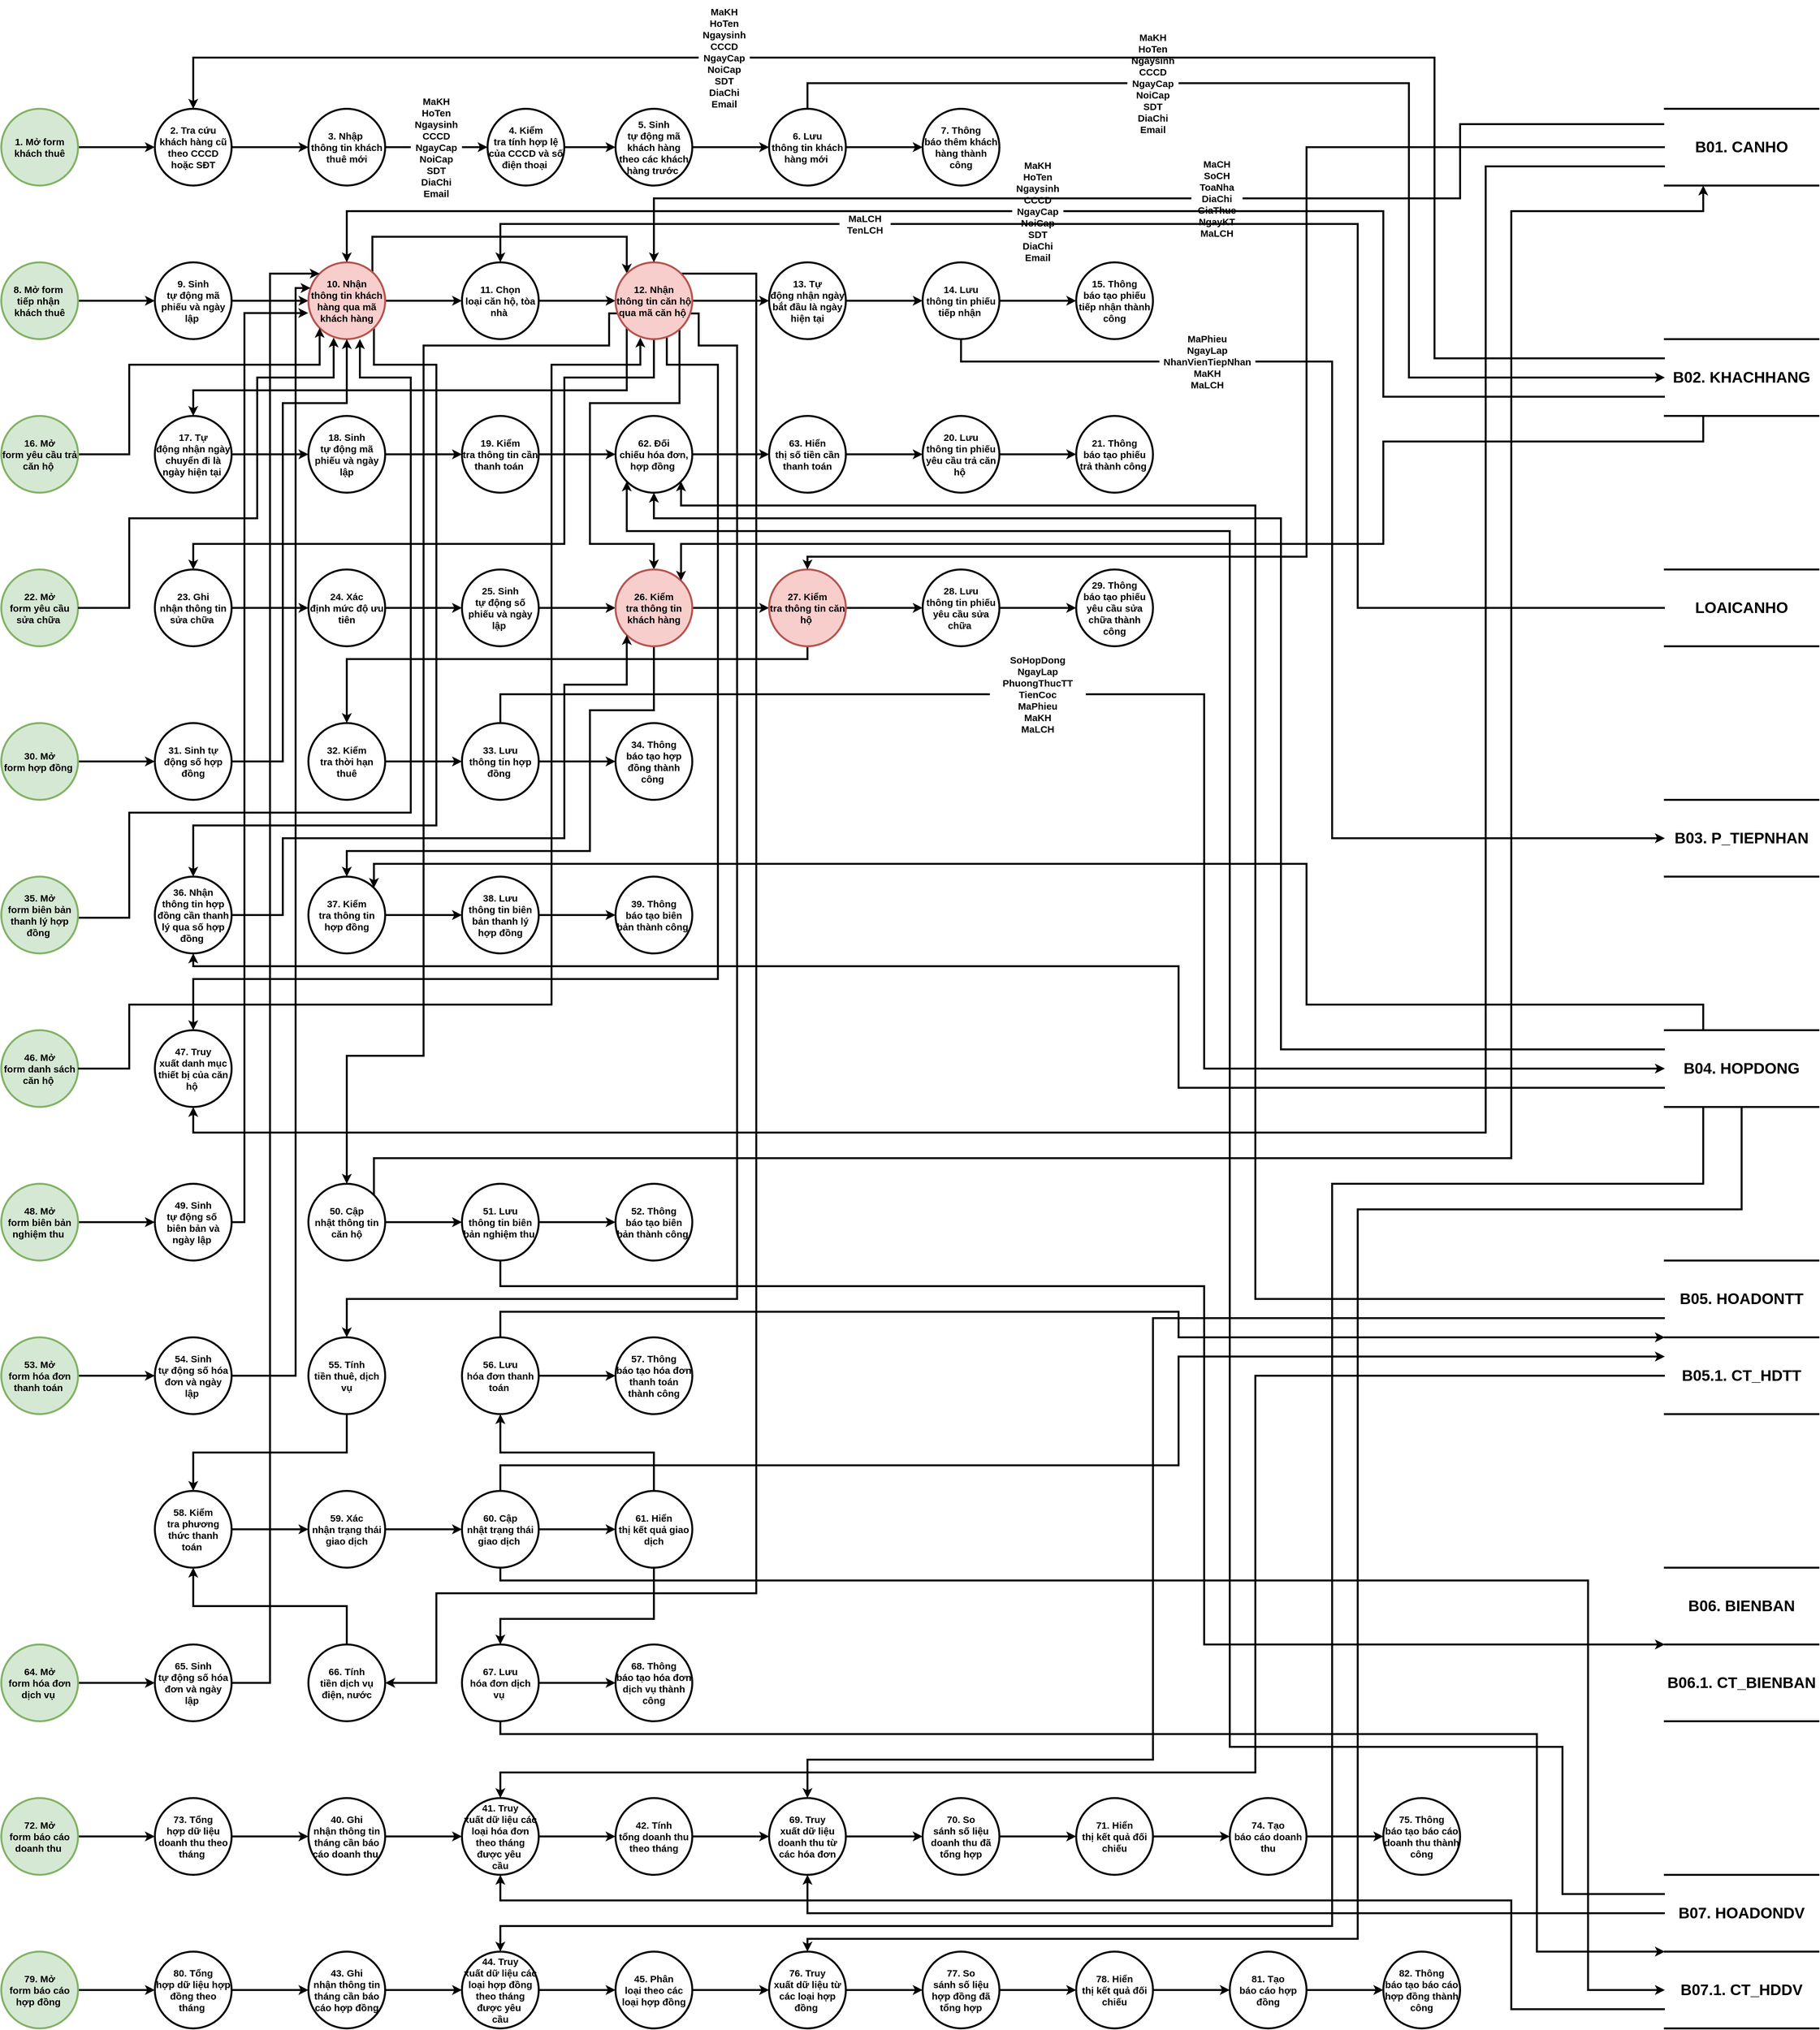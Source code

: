 <mxfile version="28.2.7">
  <diagram name="Trang-1" id="BNuc9Tho2VInWAJtmNCV">
    <mxGraphModel dx="1462" dy="1188" grid="1" gridSize="10" guides="1" tooltips="1" connect="1" arrows="1" fold="1" page="0" pageScale="1" pageWidth="827" pageHeight="1169" math="0" shadow="0">
      <root>
        <mxCell id="0" />
        <mxCell id="1" parent="0" />
        <mxCell id="1VUmnsQ3BvMP89mHqFCF-171" style="edgeStyle=orthogonalEdgeStyle;rounded=0;orthogonalLoop=1;jettySize=auto;html=1;exitX=1;exitY=0.5;exitDx=0;exitDy=0;entryX=0;entryY=0.5;entryDx=0;entryDy=0;strokeWidth=3;fontSize=15;fontFamily=Helvetica;shadow=0;fontStyle=1" edge="1" parent="1" source="1VUmnsQ3BvMP89mHqFCF-169" target="1VUmnsQ3BvMP89mHqFCF-170">
          <mxGeometry relative="1" as="geometry" />
        </mxCell>
        <mxCell id="1VUmnsQ3BvMP89mHqFCF-169" value="&lt;font&gt;1. Mở form&lt;/font&gt;&lt;div&gt;&lt;span style=&quot;background-color: transparent; color: light-dark(rgb(0, 0, 0), rgb(255, 255, 255));&quot;&gt;khách thuê&lt;/span&gt;&lt;/div&gt;" style="ellipse;whiteSpace=wrap;html=1;aspect=fixed;fillColor=#d5e8d4;strokeColor=#82b366;strokeWidth=3;fontSize=15;fontFamily=Helvetica;shadow=0;fontStyle=1" vertex="1" parent="1">
          <mxGeometry x="80" y="240" width="120" height="120" as="geometry" />
        </mxCell>
        <mxCell id="1VUmnsQ3BvMP89mHqFCF-173" style="edgeStyle=orthogonalEdgeStyle;rounded=0;orthogonalLoop=1;jettySize=auto;html=1;exitX=1;exitY=0.5;exitDx=0;exitDy=0;entryX=0;entryY=0.5;entryDx=0;entryDy=0;strokeWidth=3;fontSize=15;fontFamily=Helvetica;shadow=0;fontStyle=1" edge="1" parent="1" source="1VUmnsQ3BvMP89mHqFCF-170" target="1VUmnsQ3BvMP89mHqFCF-172">
          <mxGeometry relative="1" as="geometry" />
        </mxCell>
        <mxCell id="1VUmnsQ3BvMP89mHqFCF-170" value="&lt;span style=&quot;line-height: 105%;&quot;&gt;&lt;font&gt;2. Tra cứu khách hàng cũ theo CCCD hoặc SĐT&lt;/font&gt;&lt;/span&gt;" style="ellipse;whiteSpace=wrap;html=1;aspect=fixed;strokeWidth=3;fontSize=15;fontFamily=Helvetica;shadow=0;fontStyle=1" vertex="1" parent="1">
          <mxGeometry x="320" y="240" width="120" height="120" as="geometry" />
        </mxCell>
        <mxCell id="1VUmnsQ3BvMP89mHqFCF-175" style="edgeStyle=orthogonalEdgeStyle;rounded=0;orthogonalLoop=1;jettySize=auto;html=1;exitX=1;exitY=0.5;exitDx=0;exitDy=0;strokeWidth=3;fontSize=15;fontFamily=Helvetica;shadow=0;fontStyle=1" edge="1" parent="1" source="1VUmnsQ3BvMP89mHqFCF-421" target="1VUmnsQ3BvMP89mHqFCF-174">
          <mxGeometry relative="1" as="geometry" />
        </mxCell>
        <mxCell id="1VUmnsQ3BvMP89mHqFCF-172" value="&lt;span style=&quot;line-height: 105%;&quot;&gt;&lt;font&gt;&lt;font&gt;3. Nhập&amp;nbsp;&lt;/font&gt;&lt;/font&gt;&lt;/span&gt;&lt;div&gt;&lt;span style=&quot;line-height: 105%;&quot;&gt;&lt;font&gt;&lt;font&gt;thông tin khách thuê mới&lt;/font&gt;&lt;br&gt;&lt;/font&gt;&lt;/span&gt;&lt;/div&gt;" style="ellipse;whiteSpace=wrap;html=1;aspect=fixed;strokeWidth=3;fontSize=15;fontFamily=Helvetica;shadow=0;fontStyle=1" vertex="1" parent="1">
          <mxGeometry x="560" y="240" width="120" height="120" as="geometry" />
        </mxCell>
        <mxCell id="1VUmnsQ3BvMP89mHqFCF-177" style="edgeStyle=orthogonalEdgeStyle;rounded=0;orthogonalLoop=1;jettySize=auto;html=1;exitX=1;exitY=0.5;exitDx=0;exitDy=0;entryX=0;entryY=0.5;entryDx=0;entryDy=0;strokeWidth=3;fontSize=15;fontFamily=Helvetica;shadow=0;fontStyle=1" edge="1" parent="1" source="1VUmnsQ3BvMP89mHqFCF-174" target="1VUmnsQ3BvMP89mHqFCF-176">
          <mxGeometry relative="1" as="geometry" />
        </mxCell>
        <mxCell id="1VUmnsQ3BvMP89mHqFCF-174" value="&lt;span&gt;&lt;font&gt;4. Kiểm&lt;br&gt;tra tính hợp lệ của CCCD và số điện thoại&amp;nbsp;&lt;/font&gt;&lt;/span&gt;" style="ellipse;whiteSpace=wrap;html=1;aspect=fixed;strokeWidth=3;fontSize=15;fontFamily=Helvetica;shadow=0;fontStyle=1" vertex="1" parent="1">
          <mxGeometry x="840" y="240" width="120" height="120" as="geometry" />
        </mxCell>
        <mxCell id="1VUmnsQ3BvMP89mHqFCF-181" style="edgeStyle=orthogonalEdgeStyle;rounded=0;orthogonalLoop=1;jettySize=auto;html=1;exitX=1;exitY=0.5;exitDx=0;exitDy=0;strokeWidth=3;fontSize=15;fontFamily=Helvetica;shadow=0;fontStyle=1" edge="1" parent="1" source="1VUmnsQ3BvMP89mHqFCF-176" target="1VUmnsQ3BvMP89mHqFCF-178">
          <mxGeometry relative="1" as="geometry" />
        </mxCell>
        <mxCell id="1VUmnsQ3BvMP89mHqFCF-176" value="&lt;font&gt;&lt;span&gt;5.&amp;nbsp;&lt;/span&gt;&lt;/font&gt;&lt;span&gt;Sinh&lt;br&gt;tự động mã khách hàng theo các khách hàng trước&amp;nbsp;&lt;/span&gt;" style="ellipse;whiteSpace=wrap;html=1;aspect=fixed;strokeWidth=3;fontSize=15;fontFamily=Helvetica;shadow=0;fontStyle=1" vertex="1" parent="1">
          <mxGeometry x="1040" y="240" width="120" height="120" as="geometry" />
        </mxCell>
        <mxCell id="1VUmnsQ3BvMP89mHqFCF-183" style="edgeStyle=orthogonalEdgeStyle;rounded=0;orthogonalLoop=1;jettySize=auto;html=1;exitX=1;exitY=0.5;exitDx=0;exitDy=0;fontFamily=Helvetica;fontSize=15;shadow=0;strokeWidth=3;fontStyle=1" edge="1" parent="1" source="1VUmnsQ3BvMP89mHqFCF-178" target="1VUmnsQ3BvMP89mHqFCF-182">
          <mxGeometry relative="1" as="geometry" />
        </mxCell>
        <mxCell id="1VUmnsQ3BvMP89mHqFCF-387" style="edgeStyle=orthogonalEdgeStyle;rounded=0;orthogonalLoop=1;jettySize=auto;html=1;exitX=1;exitY=0.5;exitDx=0;exitDy=0;entryX=0;entryY=0.5;entryDx=0;entryDy=0;strokeWidth=3;fontStyle=1;fontSize=15;" edge="1" parent="1" source="1VUmnsQ3BvMP89mHqFCF-418" target="1VUmnsQ3BvMP89mHqFCF-376">
          <mxGeometry relative="1" as="geometry">
            <Array as="points">
              <mxPoint x="2280" y="200" />
              <mxPoint x="2280" y="660" />
            </Array>
          </mxGeometry>
        </mxCell>
        <mxCell id="1VUmnsQ3BvMP89mHqFCF-178" value="&lt;font&gt;&lt;span&gt;6.&amp;nbsp;&lt;/span&gt;&lt;/font&gt;&lt;span&gt;Lưu&lt;br&gt;thông tin khách hàng mới&amp;nbsp;&lt;/span&gt;" style="ellipse;whiteSpace=wrap;html=1;aspect=fixed;strokeWidth=3;fontSize=15;fontFamily=Helvetica;shadow=0;fontStyle=1" vertex="1" parent="1">
          <mxGeometry x="1280" y="240" width="120" height="120" as="geometry" />
        </mxCell>
        <mxCell id="1VUmnsQ3BvMP89mHqFCF-182" value="&lt;font&gt;&lt;font&gt;7.&amp;nbsp;&lt;/font&gt;&lt;span style=&quot;line-height: 105%;&quot;&gt;Thông&lt;br&gt;báo thêm khách hàng thành công&lt;/span&gt;&lt;/font&gt;" style="ellipse;whiteSpace=wrap;html=1;aspect=fixed;strokeWidth=3;fontSize=15;fontFamily=Helvetica;shadow=0;fontStyle=1" vertex="1" parent="1">
          <mxGeometry x="1520" y="240" width="120" height="120" as="geometry" />
        </mxCell>
        <mxCell id="1VUmnsQ3BvMP89mHqFCF-184" style="edgeStyle=orthogonalEdgeStyle;rounded=0;orthogonalLoop=1;jettySize=auto;html=1;exitX=1;exitY=0.5;exitDx=0;exitDy=0;entryX=0;entryY=0.5;entryDx=0;entryDy=0;strokeWidth=3;fontSize=15;fontFamily=Helvetica;shadow=0;fontStyle=1" edge="1" parent="1" source="1VUmnsQ3BvMP89mHqFCF-185" target="1VUmnsQ3BvMP89mHqFCF-187">
          <mxGeometry relative="1" as="geometry" />
        </mxCell>
        <mxCell id="1VUmnsQ3BvMP89mHqFCF-185" value="&lt;font&gt;8. Mở form&amp;nbsp;&lt;/font&gt;&lt;div&gt;&lt;font&gt;tiếp nhận&amp;nbsp;&lt;/font&gt;&lt;/div&gt;&lt;div&gt;&lt;span style=&quot;background-color: transparent; color: light-dark(rgb(0, 0, 0), rgb(255, 255, 255));&quot;&gt;khách thuê&lt;/span&gt;&lt;/div&gt;" style="ellipse;whiteSpace=wrap;html=1;aspect=fixed;fillColor=#d5e8d4;strokeColor=#82b366;strokeWidth=3;fontSize=15;fontFamily=Helvetica;shadow=0;fontStyle=1" vertex="1" parent="1">
          <mxGeometry x="80" y="480" width="120" height="120" as="geometry" />
        </mxCell>
        <mxCell id="1VUmnsQ3BvMP89mHqFCF-186" style="edgeStyle=orthogonalEdgeStyle;rounded=0;orthogonalLoop=1;jettySize=auto;html=1;exitX=1;exitY=0.5;exitDx=0;exitDy=0;entryX=0;entryY=0.5;entryDx=0;entryDy=0;strokeWidth=3;fontSize=15;fontFamily=Helvetica;shadow=0;fontStyle=1" edge="1" parent="1" source="1VUmnsQ3BvMP89mHqFCF-187" target="1VUmnsQ3BvMP89mHqFCF-189">
          <mxGeometry relative="1" as="geometry" />
        </mxCell>
        <mxCell id="1VUmnsQ3BvMP89mHqFCF-187" value="&lt;span style=&quot;line-height: 105%;&quot;&gt;&lt;font&gt;9.&amp;nbsp;&lt;/font&gt;&lt;/span&gt;&lt;span&gt;Sinh&lt;br&gt;tự động mã phiếu và ngày lập&amp;nbsp;&lt;/span&gt;" style="ellipse;whiteSpace=wrap;html=1;aspect=fixed;strokeWidth=3;fontSize=15;fontFamily=Helvetica;shadow=0;fontStyle=1" vertex="1" parent="1">
          <mxGeometry x="320" y="480" width="120" height="120" as="geometry" />
        </mxCell>
        <mxCell id="1VUmnsQ3BvMP89mHqFCF-188" style="edgeStyle=orthogonalEdgeStyle;rounded=0;orthogonalLoop=1;jettySize=auto;html=1;exitX=1;exitY=0.5;exitDx=0;exitDy=0;strokeWidth=3;fontSize=15;fontFamily=Helvetica;shadow=0;fontStyle=1" edge="1" parent="1" source="1VUmnsQ3BvMP89mHqFCF-189" target="1VUmnsQ3BvMP89mHqFCF-191">
          <mxGeometry relative="1" as="geometry" />
        </mxCell>
        <mxCell id="1VUmnsQ3BvMP89mHqFCF-214" style="edgeStyle=orthogonalEdgeStyle;rounded=0;orthogonalLoop=1;jettySize=auto;html=1;exitX=1;exitY=0;exitDx=0;exitDy=0;entryX=0;entryY=0;entryDx=0;entryDy=0;shadow=0;fontFamily=Helvetica;fontSize=15;strokeWidth=3;fontStyle=1" edge="1" parent="1" source="1VUmnsQ3BvMP89mHqFCF-189" target="1VUmnsQ3BvMP89mHqFCF-193">
          <mxGeometry relative="1" as="geometry">
            <Array as="points">
              <mxPoint x="660" y="498" />
              <mxPoint x="660" y="440" />
              <mxPoint x="1058" y="440" />
            </Array>
          </mxGeometry>
        </mxCell>
        <mxCell id="1VUmnsQ3BvMP89mHqFCF-260" style="edgeStyle=orthogonalEdgeStyle;rounded=0;orthogonalLoop=1;jettySize=auto;html=1;exitX=1;exitY=1;exitDx=0;exitDy=0;entryX=0.5;entryY=0;entryDx=0;entryDy=0;fontFamily=Helvetica;fontSize=15;strokeWidth=3;shadow=0;fontStyle=1" edge="1" parent="1" source="1VUmnsQ3BvMP89mHqFCF-189" target="1VUmnsQ3BvMP89mHqFCF-253">
          <mxGeometry relative="1" as="geometry">
            <Array as="points">
              <mxPoint x="663" y="640" />
              <mxPoint x="760" y="640" />
              <mxPoint x="760" y="1360" />
              <mxPoint x="380" y="1360" />
            </Array>
          </mxGeometry>
        </mxCell>
        <mxCell id="1VUmnsQ3BvMP89mHqFCF-189" value="&lt;div&gt;&lt;span style=&quot;line-height: 105%;&quot;&gt;&lt;font&gt;10.&amp;nbsp;&lt;span style=&quot;background-color: transparent; color: light-dark(rgb(0, 0, 0), rgb(255, 255, 255));&quot;&gt;&lt;span style=&quot;line-height: 105%;&quot;&gt;Nhận&lt;br&gt;thông tin khách hàng qua mã khách hàng&lt;/span&gt;&lt;/span&gt;&lt;br&gt;&lt;/font&gt;&lt;/span&gt;&lt;/div&gt;" style="ellipse;whiteSpace=wrap;html=1;aspect=fixed;strokeWidth=3;fontSize=15;fontFamily=Helvetica;fillColor=#f8cecc;strokeColor=#b85450;shadow=0;fontStyle=1" vertex="1" parent="1">
          <mxGeometry x="560" y="480" width="120" height="120" as="geometry" />
        </mxCell>
        <mxCell id="1VUmnsQ3BvMP89mHqFCF-190" style="edgeStyle=orthogonalEdgeStyle;rounded=0;orthogonalLoop=1;jettySize=auto;html=1;exitX=1;exitY=0.5;exitDx=0;exitDy=0;entryX=0;entryY=0.5;entryDx=0;entryDy=0;strokeWidth=3;fontSize=15;fontFamily=Helvetica;shadow=0;fontStyle=1" edge="1" parent="1" source="1VUmnsQ3BvMP89mHqFCF-191" target="1VUmnsQ3BvMP89mHqFCF-193">
          <mxGeometry relative="1" as="geometry" />
        </mxCell>
        <mxCell id="1VUmnsQ3BvMP89mHqFCF-191" value="11.&amp;nbsp;&lt;span&gt;Chọn&lt;br&gt;loại căn hộ, tòa nhà&amp;nbsp;&lt;/span&gt;" style="ellipse;whiteSpace=wrap;html=1;aspect=fixed;strokeWidth=3;fontSize=15;fontFamily=Helvetica;shadow=0;fontStyle=1" vertex="1" parent="1">
          <mxGeometry x="800" y="480" width="120" height="120" as="geometry" />
        </mxCell>
        <mxCell id="1VUmnsQ3BvMP89mHqFCF-192" style="edgeStyle=orthogonalEdgeStyle;rounded=0;orthogonalLoop=1;jettySize=auto;html=1;exitX=1;exitY=0.5;exitDx=0;exitDy=0;strokeWidth=3;fontSize=15;fontFamily=Helvetica;shadow=0;fontStyle=1" edge="1" parent="1" source="1VUmnsQ3BvMP89mHqFCF-193" target="1VUmnsQ3BvMP89mHqFCF-195">
          <mxGeometry relative="1" as="geometry" />
        </mxCell>
        <mxCell id="1VUmnsQ3BvMP89mHqFCF-215" style="edgeStyle=orthogonalEdgeStyle;rounded=0;orthogonalLoop=1;jettySize=auto;html=1;exitX=0;exitY=1;exitDx=0;exitDy=0;entryX=0.5;entryY=0;entryDx=0;entryDy=0;shadow=0;fontFamily=Helvetica;fontSize=15;strokeWidth=3;fontStyle=1" edge="1" parent="1" source="1VUmnsQ3BvMP89mHqFCF-193" target="1VUmnsQ3BvMP89mHqFCF-202">
          <mxGeometry relative="1" as="geometry">
            <Array as="points">
              <mxPoint x="1058" y="680" />
              <mxPoint x="380" y="680" />
            </Array>
          </mxGeometry>
        </mxCell>
        <mxCell id="1VUmnsQ3BvMP89mHqFCF-228" style="edgeStyle=orthogonalEdgeStyle;rounded=0;orthogonalLoop=1;jettySize=auto;html=1;exitX=0.5;exitY=1;exitDx=0;exitDy=0;entryX=0.5;entryY=0;entryDx=0;entryDy=0;shadow=0;fontFamily=Helvetica;fontSize=15;strokeWidth=3;fontStyle=1" edge="1" parent="1" source="1VUmnsQ3BvMP89mHqFCF-193" target="1VUmnsQ3BvMP89mHqFCF-218">
          <mxGeometry relative="1" as="geometry">
            <Array as="points">
              <mxPoint x="1100" y="660" />
              <mxPoint x="960" y="660" />
              <mxPoint x="960" y="920" />
              <mxPoint x="380" y="920" />
            </Array>
          </mxGeometry>
        </mxCell>
        <mxCell id="1VUmnsQ3BvMP89mHqFCF-249" style="edgeStyle=orthogonalEdgeStyle;rounded=0;orthogonalLoop=1;jettySize=auto;html=1;exitX=0.833;exitY=0.874;exitDx=0;exitDy=0;entryX=0.5;entryY=0;entryDx=0;entryDy=0;fontFamily=Helvetica;fontSize=15;exitPerimeter=0;strokeWidth=3;shadow=0;fontStyle=1" edge="1" parent="1" source="1VUmnsQ3BvMP89mHqFCF-193" target="1VUmnsQ3BvMP89mHqFCF-224">
          <mxGeometry relative="1" as="geometry">
            <Array as="points">
              <mxPoint x="1140" y="700" />
              <mxPoint x="1000" y="700" />
              <mxPoint x="1000" y="920" />
              <mxPoint x="1100" y="920" />
            </Array>
          </mxGeometry>
        </mxCell>
        <mxCell id="1VUmnsQ3BvMP89mHqFCF-283" style="edgeStyle=orthogonalEdgeStyle;rounded=0;orthogonalLoop=1;jettySize=auto;html=1;exitX=0.668;exitY=0.971;exitDx=0;exitDy=0;entryX=0.5;entryY=0;entryDx=0;entryDy=0;exitPerimeter=0;fontFamily=Helvetica;fontSize=15;strokeWidth=3;shadow=0;fontStyle=1" edge="1" parent="1" source="1VUmnsQ3BvMP89mHqFCF-193" target="1VUmnsQ3BvMP89mHqFCF-276">
          <mxGeometry relative="1" as="geometry">
            <Array as="points">
              <mxPoint x="1120" y="640" />
              <mxPoint x="1200" y="640" />
              <mxPoint x="1200" y="1600" />
              <mxPoint x="380" y="1600" />
            </Array>
          </mxGeometry>
        </mxCell>
        <mxCell id="1VUmnsQ3BvMP89mHqFCF-293" style="edgeStyle=orthogonalEdgeStyle;rounded=0;orthogonalLoop=1;jettySize=auto;html=1;exitX=0.025;exitY=0.665;exitDx=0;exitDy=0;entryX=0.5;entryY=0;entryDx=0;entryDy=0;exitPerimeter=0;strokeWidth=3;shadow=0;fontFamily=Helvetica;fontSize=15;fontStyle=1" edge="1" parent="1" source="1VUmnsQ3BvMP89mHqFCF-193" target="1VUmnsQ3BvMP89mHqFCF-287">
          <mxGeometry relative="1" as="geometry">
            <Array as="points">
              <mxPoint x="1030" y="560" />
              <mxPoint x="1030" y="610" />
              <mxPoint x="740" y="610" />
              <mxPoint x="740" y="1720" />
              <mxPoint x="620" y="1720" />
            </Array>
          </mxGeometry>
        </mxCell>
        <mxCell id="1VUmnsQ3BvMP89mHqFCF-303" style="edgeStyle=orthogonalEdgeStyle;rounded=0;orthogonalLoop=1;jettySize=auto;html=1;exitX=0.97;exitY=0.666;exitDx=0;exitDy=0;entryX=0.5;entryY=0;entryDx=0;entryDy=0;exitPerimeter=0;strokeWidth=3;shadow=0;fontFamily=Helvetica;fontSize=15;fontStyle=1" edge="1" parent="1" source="1VUmnsQ3BvMP89mHqFCF-193" target="1VUmnsQ3BvMP89mHqFCF-298">
          <mxGeometry relative="1" as="geometry">
            <Array as="points">
              <mxPoint x="1170" y="560" />
              <mxPoint x="1170" y="610" />
              <mxPoint x="1230" y="610" />
              <mxPoint x="1230" y="2100" />
              <mxPoint x="620" y="2100" />
            </Array>
          </mxGeometry>
        </mxCell>
        <mxCell id="1VUmnsQ3BvMP89mHqFCF-327" style="edgeStyle=orthogonalEdgeStyle;rounded=0;orthogonalLoop=1;jettySize=auto;html=1;exitX=1;exitY=0;exitDx=0;exitDy=0;entryX=1;entryY=0.5;entryDx=0;entryDy=0;strokeWidth=3;shadow=0;fontFamily=Helvetica;fontSize=15;fontStyle=1" edge="1" parent="1" source="1VUmnsQ3BvMP89mHqFCF-193" target="1VUmnsQ3BvMP89mHqFCF-322">
          <mxGeometry relative="1" as="geometry">
            <Array as="points">
              <mxPoint x="1260" y="498" />
              <mxPoint x="1260" y="2560" />
              <mxPoint x="760" y="2560" />
              <mxPoint x="760" y="2700" />
            </Array>
          </mxGeometry>
        </mxCell>
        <mxCell id="1VUmnsQ3BvMP89mHqFCF-193" value="12.&amp;nbsp;&lt;span style=&quot;line-height: 105%;&quot;&gt;Nhận&lt;br&gt;thông tin căn hộ qua mã căn hộ&amp;nbsp;&lt;/span&gt;" style="ellipse;whiteSpace=wrap;html=1;aspect=fixed;strokeWidth=3;fontSize=15;fontFamily=Helvetica;fillColor=#f8cecc;strokeColor=#b85450;shadow=0;fontStyle=1" vertex="1" parent="1">
          <mxGeometry x="1040" y="480" width="120" height="120" as="geometry" />
        </mxCell>
        <mxCell id="1VUmnsQ3BvMP89mHqFCF-194" style="edgeStyle=orthogonalEdgeStyle;rounded=0;orthogonalLoop=1;jettySize=auto;html=1;exitX=1;exitY=0.5;exitDx=0;exitDy=0;fontFamily=Helvetica;fontSize=15;shadow=0;strokeWidth=3;fontStyle=1" edge="1" parent="1" source="1VUmnsQ3BvMP89mHqFCF-195" target="1VUmnsQ3BvMP89mHqFCF-196">
          <mxGeometry relative="1" as="geometry" />
        </mxCell>
        <mxCell id="1VUmnsQ3BvMP89mHqFCF-195" value="13.&amp;nbsp;&lt;span&gt;Tự&lt;br&gt;động nhận ngày bắt đầu là ngày hiện tại&lt;/span&gt;" style="ellipse;whiteSpace=wrap;html=1;aspect=fixed;strokeWidth=3;fontSize=15;fontFamily=Helvetica;shadow=0;fontStyle=1" vertex="1" parent="1">
          <mxGeometry x="1280" y="480" width="120" height="120" as="geometry" />
        </mxCell>
        <mxCell id="1VUmnsQ3BvMP89mHqFCF-198" style="edgeStyle=orthogonalEdgeStyle;rounded=0;orthogonalLoop=1;jettySize=auto;html=1;exitX=1;exitY=0.5;exitDx=0;exitDy=0;entryX=0;entryY=0.5;entryDx=0;entryDy=0;fontFamily=Helvetica;fontSize=15;shadow=0;strokeWidth=3;fontStyle=1" edge="1" parent="1" source="1VUmnsQ3BvMP89mHqFCF-196" target="1VUmnsQ3BvMP89mHqFCF-197">
          <mxGeometry relative="1" as="geometry" />
        </mxCell>
        <mxCell id="1VUmnsQ3BvMP89mHqFCF-392" style="edgeStyle=orthogonalEdgeStyle;rounded=0;orthogonalLoop=1;jettySize=auto;html=1;exitX=1;exitY=0.5;exitDx=0;exitDy=0;entryX=0;entryY=0.5;entryDx=0;entryDy=0;strokeWidth=3;" edge="1" parent="1" source="1VUmnsQ3BvMP89mHqFCF-429" target="1VUmnsQ3BvMP89mHqFCF-378">
          <mxGeometry relative="1" as="geometry">
            <Array as="points">
              <mxPoint x="2160" y="635" />
              <mxPoint x="2160" y="1380" />
            </Array>
          </mxGeometry>
        </mxCell>
        <mxCell id="1VUmnsQ3BvMP89mHqFCF-196" value="14.&amp;nbsp;&lt;span&gt;Lưu&lt;br&gt;thông tin phiếu tiếp nhận&amp;nbsp;&lt;/span&gt;" style="ellipse;whiteSpace=wrap;html=1;aspect=fixed;strokeWidth=3;fontSize=15;fontFamily=Helvetica;shadow=0;fontStyle=1" vertex="1" parent="1">
          <mxGeometry x="1520" y="480" width="120" height="120" as="geometry" />
        </mxCell>
        <mxCell id="1VUmnsQ3BvMP89mHqFCF-197" value="15.&amp;nbsp;&lt;span&gt;Thông&lt;br&gt;báo tạo phiếu tiếp nhận thành công&lt;/span&gt;" style="ellipse;whiteSpace=wrap;html=1;aspect=fixed;strokeWidth=3;fontSize=15;fontFamily=Helvetica;shadow=0;fontStyle=1" vertex="1" parent="1">
          <mxGeometry x="1760" y="480" width="120" height="120" as="geometry" />
        </mxCell>
        <mxCell id="1VUmnsQ3BvMP89mHqFCF-199" style="edgeStyle=orthogonalEdgeStyle;rounded=0;orthogonalLoop=1;jettySize=auto;html=1;exitX=1;exitY=0.5;exitDx=0;exitDy=0;entryX=0;entryY=1;entryDx=0;entryDy=0;strokeWidth=3;fontSize=15;fontFamily=Helvetica;shadow=0;fontStyle=1" edge="1" parent="1" source="1VUmnsQ3BvMP89mHqFCF-200" target="1VUmnsQ3BvMP89mHqFCF-189">
          <mxGeometry relative="1" as="geometry">
            <Array as="points">
              <mxPoint x="280" y="780" />
              <mxPoint x="280" y="640" />
              <mxPoint x="578" y="640" />
            </Array>
          </mxGeometry>
        </mxCell>
        <mxCell id="1VUmnsQ3BvMP89mHqFCF-200" value="16.&amp;nbsp;&lt;span style=&quot;line-height: 105%;&quot;&gt;Mở&lt;br&gt;form yêu cầu trả căn hộ&amp;nbsp;&lt;/span&gt;" style="ellipse;whiteSpace=wrap;html=1;aspect=fixed;fillColor=#d5e8d4;strokeColor=#82b366;strokeWidth=3;fontSize=15;fontFamily=Helvetica;shadow=0;fontStyle=1" vertex="1" parent="1">
          <mxGeometry x="80" y="720" width="120" height="120" as="geometry" />
        </mxCell>
        <mxCell id="1VUmnsQ3BvMP89mHqFCF-201" style="edgeStyle=orthogonalEdgeStyle;rounded=0;orthogonalLoop=1;jettySize=auto;html=1;exitX=1;exitY=0.5;exitDx=0;exitDy=0;entryX=0;entryY=0.5;entryDx=0;entryDy=0;strokeWidth=3;fontSize=15;fontFamily=Helvetica;shadow=0;fontStyle=1" edge="1" parent="1" source="1VUmnsQ3BvMP89mHqFCF-202" target="1VUmnsQ3BvMP89mHqFCF-204">
          <mxGeometry relative="1" as="geometry" />
        </mxCell>
        <mxCell id="1VUmnsQ3BvMP89mHqFCF-202" value="17.&amp;nbsp;&lt;span&gt;Tự&lt;br&gt;động nhận ngày chuyển đi là ngày hiện tại&amp;nbsp;&lt;/span&gt;" style="ellipse;whiteSpace=wrap;html=1;aspect=fixed;strokeWidth=3;fontSize=15;fontFamily=Helvetica;shadow=0;fontStyle=1" vertex="1" parent="1">
          <mxGeometry x="320" y="720" width="120" height="120" as="geometry" />
        </mxCell>
        <mxCell id="1VUmnsQ3BvMP89mHqFCF-203" style="edgeStyle=orthogonalEdgeStyle;rounded=0;orthogonalLoop=1;jettySize=auto;html=1;exitX=1;exitY=0.5;exitDx=0;exitDy=0;strokeWidth=3;fontSize=15;fontFamily=Helvetica;shadow=0;fontStyle=1" edge="1" parent="1" source="1VUmnsQ3BvMP89mHqFCF-204" target="1VUmnsQ3BvMP89mHqFCF-206">
          <mxGeometry relative="1" as="geometry" />
        </mxCell>
        <mxCell id="1VUmnsQ3BvMP89mHqFCF-204" value="&lt;div&gt;&lt;span style=&quot;line-height: 105%;&quot;&gt;&lt;font&gt;18.&amp;nbsp;&lt;span style=&quot;background-color: transparent; color: light-dark(rgb(0, 0, 0), rgb(255, 255, 255));&quot;&gt;Sinh&lt;br&gt;tự động mã phiếu và ngày lập&lt;/span&gt;&lt;br&gt;&lt;/font&gt;&lt;/span&gt;&lt;/div&gt;" style="ellipse;whiteSpace=wrap;html=1;aspect=fixed;strokeWidth=3;fontSize=15;fontFamily=Helvetica;shadow=0;fontStyle=1" vertex="1" parent="1">
          <mxGeometry x="560" y="720" width="120" height="120" as="geometry" />
        </mxCell>
        <mxCell id="1VUmnsQ3BvMP89mHqFCF-205" style="edgeStyle=orthogonalEdgeStyle;rounded=0;orthogonalLoop=1;jettySize=auto;html=1;exitX=1;exitY=0.5;exitDx=0;exitDy=0;entryX=0;entryY=0.5;entryDx=0;entryDy=0;strokeWidth=3;fontSize=15;fontFamily=Helvetica;shadow=0;fontStyle=1" edge="1" parent="1" source="1VUmnsQ3BvMP89mHqFCF-206" target="1VUmnsQ3BvMP89mHqFCF-312">
          <mxGeometry relative="1" as="geometry" />
        </mxCell>
        <mxCell id="1VUmnsQ3BvMP89mHqFCF-206" value="19.&amp;nbsp;&lt;span&gt;Kiểm&lt;br&gt;tra thông tin cần thanh toán&amp;nbsp;&lt;/span&gt;" style="ellipse;whiteSpace=wrap;html=1;aspect=fixed;strokeWidth=3;fontSize=15;fontFamily=Helvetica;shadow=0;fontStyle=1" vertex="1" parent="1">
          <mxGeometry x="800" y="720" width="120" height="120" as="geometry" />
        </mxCell>
        <mxCell id="1VUmnsQ3BvMP89mHqFCF-207" style="edgeStyle=orthogonalEdgeStyle;rounded=0;orthogonalLoop=1;jettySize=auto;html=1;exitX=1;exitY=0.5;exitDx=0;exitDy=0;strokeWidth=3;fontSize=15;fontFamily=Helvetica;shadow=0;fontStyle=1" edge="1" parent="1" source="1VUmnsQ3BvMP89mHqFCF-208" target="1VUmnsQ3BvMP89mHqFCF-210">
          <mxGeometry relative="1" as="geometry" />
        </mxCell>
        <mxCell id="1VUmnsQ3BvMP89mHqFCF-208" value="20.&amp;nbsp;&lt;span&gt;Lưu&lt;br&gt;thông tin phiếu yêu cầu trả căn hộ&amp;nbsp;&lt;/span&gt;" style="ellipse;whiteSpace=wrap;html=1;aspect=fixed;strokeWidth=3;fontSize=15;fontFamily=Helvetica;shadow=0;fontStyle=1" vertex="1" parent="1">
          <mxGeometry x="1520" y="720" width="120" height="120" as="geometry" />
        </mxCell>
        <mxCell id="1VUmnsQ3BvMP89mHqFCF-210" value="21.&amp;nbsp;&lt;span&gt;Thông&lt;br&gt;báo tạo phiếu trả thành công&amp;nbsp;&lt;/span&gt;" style="ellipse;whiteSpace=wrap;html=1;aspect=fixed;strokeWidth=3;fontSize=15;fontFamily=Helvetica;shadow=0;fontStyle=1" vertex="1" parent="1">
          <mxGeometry x="1760" y="720" width="120" height="120" as="geometry" />
        </mxCell>
        <mxCell id="1VUmnsQ3BvMP89mHqFCF-216" value="22.&amp;nbsp;&lt;span style=&quot;line-height: 105%;&quot;&gt;Mở&lt;br&gt;form yêu cầu sửa chữa&amp;nbsp;&lt;/span&gt;" style="ellipse;whiteSpace=wrap;html=1;aspect=fixed;fillColor=#d5e8d4;strokeColor=#82b366;strokeWidth=3;fontSize=15;fontFamily=Helvetica;shadow=0;fontStyle=1" vertex="1" parent="1">
          <mxGeometry x="80" y="960" width="120" height="120" as="geometry" />
        </mxCell>
        <mxCell id="1VUmnsQ3BvMP89mHqFCF-217" style="edgeStyle=orthogonalEdgeStyle;rounded=0;orthogonalLoop=1;jettySize=auto;html=1;exitX=1;exitY=0.5;exitDx=0;exitDy=0;entryX=0;entryY=0.5;entryDx=0;entryDy=0;strokeWidth=3;fontSize=15;fontFamily=Helvetica;shadow=0;fontStyle=1" edge="1" parent="1" source="1VUmnsQ3BvMP89mHqFCF-218" target="1VUmnsQ3BvMP89mHqFCF-220">
          <mxGeometry relative="1" as="geometry" />
        </mxCell>
        <mxCell id="1VUmnsQ3BvMP89mHqFCF-218" value="23.&amp;nbsp;&lt;span&gt;Ghi&lt;br&gt;nhận thông tin sửa chữa&amp;nbsp;&lt;/span&gt;" style="ellipse;whiteSpace=wrap;html=1;aspect=fixed;strokeWidth=3;fontSize=15;fontFamily=Helvetica;shadow=0;fontStyle=1" vertex="1" parent="1">
          <mxGeometry x="320" y="960" width="120" height="120" as="geometry" />
        </mxCell>
        <mxCell id="1VUmnsQ3BvMP89mHqFCF-219" style="edgeStyle=orthogonalEdgeStyle;rounded=0;orthogonalLoop=1;jettySize=auto;html=1;exitX=1;exitY=0.5;exitDx=0;exitDy=0;strokeWidth=3;fontSize=15;fontFamily=Helvetica;shadow=0;fontStyle=1" edge="1" parent="1" source="1VUmnsQ3BvMP89mHqFCF-220" target="1VUmnsQ3BvMP89mHqFCF-222">
          <mxGeometry relative="1" as="geometry" />
        </mxCell>
        <mxCell id="1VUmnsQ3BvMP89mHqFCF-220" value="&lt;div&gt;&lt;span style=&quot;line-height: 105%;&quot;&gt;&lt;font&gt;24.&amp;nbsp;&lt;span style=&quot;background-color: transparent; color: light-dark(rgb(0, 0, 0), rgb(255, 255, 255));&quot;&gt;Xác&lt;br&gt;định mức độ ưu tiên&lt;/span&gt;&lt;br&gt;&lt;/font&gt;&lt;/span&gt;&lt;/div&gt;" style="ellipse;whiteSpace=wrap;html=1;aspect=fixed;strokeWidth=3;fontSize=15;fontFamily=Helvetica;shadow=0;fontStyle=1" vertex="1" parent="1">
          <mxGeometry x="560" y="960" width="120" height="120" as="geometry" />
        </mxCell>
        <mxCell id="1VUmnsQ3BvMP89mHqFCF-221" style="edgeStyle=orthogonalEdgeStyle;rounded=0;orthogonalLoop=1;jettySize=auto;html=1;exitX=1;exitY=0.5;exitDx=0;exitDy=0;entryX=0;entryY=0.5;entryDx=0;entryDy=0;strokeWidth=3;fontSize=15;fontFamily=Helvetica;shadow=0;fontStyle=1" edge="1" parent="1" source="1VUmnsQ3BvMP89mHqFCF-222" target="1VUmnsQ3BvMP89mHqFCF-224">
          <mxGeometry relative="1" as="geometry" />
        </mxCell>
        <mxCell id="1VUmnsQ3BvMP89mHqFCF-222" value="25.&amp;nbsp;&lt;span&gt;Sinh&lt;br&gt;tự động số phiếu và ngày lập&amp;nbsp;&lt;/span&gt;" style="ellipse;whiteSpace=wrap;html=1;aspect=fixed;strokeWidth=3;fontSize=15;fontFamily=Helvetica;shadow=0;fontStyle=1" vertex="1" parent="1">
          <mxGeometry x="800" y="960" width="120" height="120" as="geometry" />
        </mxCell>
        <mxCell id="1VUmnsQ3BvMP89mHqFCF-223" style="edgeStyle=orthogonalEdgeStyle;rounded=0;orthogonalLoop=1;jettySize=auto;html=1;exitX=1;exitY=0.5;exitDx=0;exitDy=0;strokeWidth=3;fontSize=15;fontFamily=Helvetica;shadow=0;fontStyle=1" edge="1" parent="1" source="1VUmnsQ3BvMP89mHqFCF-224" target="1VUmnsQ3BvMP89mHqFCF-225">
          <mxGeometry relative="1" as="geometry" />
        </mxCell>
        <mxCell id="1VUmnsQ3BvMP89mHqFCF-262" style="edgeStyle=orthogonalEdgeStyle;rounded=0;orthogonalLoop=1;jettySize=auto;html=1;exitX=0.5;exitY=1;exitDx=0;exitDy=0;entryX=0.5;entryY=0;entryDx=0;entryDy=0;fontFamily=Helvetica;fontSize=15;strokeWidth=3;shadow=0;fontStyle=1" edge="1" parent="1" source="1VUmnsQ3BvMP89mHqFCF-224" target="1VUmnsQ3BvMP89mHqFCF-255">
          <mxGeometry relative="1" as="geometry">
            <Array as="points">
              <mxPoint x="1100" y="1180" />
              <mxPoint x="1000" y="1180" />
              <mxPoint x="1000" y="1400" />
              <mxPoint x="620" y="1400" />
            </Array>
          </mxGeometry>
        </mxCell>
        <mxCell id="1VUmnsQ3BvMP89mHqFCF-224" value="26.&amp;nbsp;&lt;span style=&quot;line-height: 105%;&quot;&gt;Kiểm&lt;br&gt;tra thông tin khách hàng&lt;/span&gt;" style="ellipse;whiteSpace=wrap;html=1;aspect=fixed;strokeWidth=3;fontSize=15;fontFamily=Helvetica;fillColor=#f8cecc;strokeColor=#b85450;shadow=0;fontStyle=1" vertex="1" parent="1">
          <mxGeometry x="1040" y="960" width="120" height="120" as="geometry" />
        </mxCell>
        <mxCell id="1VUmnsQ3BvMP89mHqFCF-230" style="edgeStyle=orthogonalEdgeStyle;rounded=0;orthogonalLoop=1;jettySize=auto;html=1;exitX=1;exitY=0.5;exitDx=0;exitDy=0;entryX=0;entryY=0.5;entryDx=0;entryDy=0;shadow=0;fontFamily=Helvetica;fontSize=15;strokeWidth=3;fontStyle=1" edge="1" parent="1" source="1VUmnsQ3BvMP89mHqFCF-225" target="1VUmnsQ3BvMP89mHqFCF-229">
          <mxGeometry relative="1" as="geometry" />
        </mxCell>
        <mxCell id="1VUmnsQ3BvMP89mHqFCF-250" style="edgeStyle=orthogonalEdgeStyle;rounded=0;orthogonalLoop=1;jettySize=auto;html=1;exitX=0.5;exitY=1;exitDx=0;exitDy=0;entryX=0.5;entryY=0;entryDx=0;entryDy=0;fontFamily=Helvetica;fontSize=15;strokeWidth=3;shadow=0;fontStyle=1" edge="1" parent="1" source="1VUmnsQ3BvMP89mHqFCF-225" target="1VUmnsQ3BvMP89mHqFCF-237">
          <mxGeometry relative="1" as="geometry">
            <Array as="points">
              <mxPoint x="1340" y="1100" />
              <mxPoint x="620" y="1100" />
            </Array>
          </mxGeometry>
        </mxCell>
        <mxCell id="1VUmnsQ3BvMP89mHqFCF-225" value="27.&amp;nbsp;&lt;span style=&quot;line-height: 105%;&quot;&gt;Kiểm&lt;br&gt;tra thông tin căn hộ&amp;nbsp;&lt;/span&gt;" style="ellipse;whiteSpace=wrap;html=1;aspect=fixed;strokeWidth=3;fontSize=15;fontFamily=Helvetica;fillColor=#f8cecc;strokeColor=#b85450;shadow=0;fontStyle=1" vertex="1" parent="1">
          <mxGeometry x="1280" y="960" width="120" height="120" as="geometry" />
        </mxCell>
        <mxCell id="1VUmnsQ3BvMP89mHqFCF-227" style="edgeStyle=orthogonalEdgeStyle;rounded=0;orthogonalLoop=1;jettySize=auto;html=1;exitX=1;exitY=0.5;exitDx=0;exitDy=0;entryX=0.329;entryY=0.98;entryDx=0;entryDy=0;entryPerimeter=0;shadow=0;fontFamily=Helvetica;fontSize=15;strokeWidth=3;fontStyle=1" edge="1" parent="1" source="1VUmnsQ3BvMP89mHqFCF-216" target="1VUmnsQ3BvMP89mHqFCF-189">
          <mxGeometry relative="1" as="geometry">
            <mxPoint x="600" y="600" as="targetPoint" />
            <Array as="points">
              <mxPoint x="280" y="1020" />
              <mxPoint x="280" y="880" />
              <mxPoint x="480" y="880" />
              <mxPoint x="480" y="660" />
              <mxPoint x="599" y="660" />
            </Array>
          </mxGeometry>
        </mxCell>
        <mxCell id="1VUmnsQ3BvMP89mHqFCF-232" style="edgeStyle=orthogonalEdgeStyle;rounded=0;orthogonalLoop=1;jettySize=auto;html=1;exitX=1;exitY=0.5;exitDx=0;exitDy=0;entryX=0;entryY=0.5;entryDx=0;entryDy=0;shadow=0;fontFamily=Helvetica;fontSize=15;strokeWidth=3;fontStyle=1" edge="1" parent="1" source="1VUmnsQ3BvMP89mHqFCF-229" target="1VUmnsQ3BvMP89mHqFCF-231">
          <mxGeometry relative="1" as="geometry" />
        </mxCell>
        <mxCell id="1VUmnsQ3BvMP89mHqFCF-229" value="&lt;span&gt;28.&amp;nbsp;&lt;/span&gt;&lt;span&gt;Lưu&lt;br&gt;thông tin phiếu yêu cầu sửa chữa&amp;nbsp;&lt;/span&gt;" style="ellipse;whiteSpace=wrap;html=1;aspect=fixed;strokeWidth=3;fontSize=15;fontFamily=Helvetica;shadow=0;fontStyle=1" vertex="1" parent="1">
          <mxGeometry x="1520" y="960" width="120" height="120" as="geometry" />
        </mxCell>
        <mxCell id="1VUmnsQ3BvMP89mHqFCF-231" value="&lt;font&gt;&lt;span&gt;29.&amp;nbsp;&lt;/span&gt;&lt;/font&gt;&lt;span&gt;Thông&lt;br&gt;báo tạo phiếu yêu cầu sửa chữa thành công&lt;/span&gt;" style="ellipse;whiteSpace=wrap;html=1;aspect=fixed;strokeWidth=3;fontSize=15;fontFamily=Helvetica;shadow=0;fontStyle=1" vertex="1" parent="1">
          <mxGeometry x="1760" y="960" width="120" height="120" as="geometry" />
        </mxCell>
        <mxCell id="1VUmnsQ3BvMP89mHqFCF-247" style="edgeStyle=orthogonalEdgeStyle;rounded=0;orthogonalLoop=1;jettySize=auto;html=1;exitX=1;exitY=0.5;exitDx=0;exitDy=0;entryX=0;entryY=0.5;entryDx=0;entryDy=0;fontFamily=Helvetica;fontSize=15;strokeWidth=3;shadow=0;fontStyle=1" edge="1" parent="1" source="1VUmnsQ3BvMP89mHqFCF-233" target="1VUmnsQ3BvMP89mHqFCF-235">
          <mxGeometry relative="1" as="geometry" />
        </mxCell>
        <mxCell id="1VUmnsQ3BvMP89mHqFCF-233" value="30.&amp;nbsp;&lt;span&gt;Mở&lt;br&gt;form hợp đồng&amp;nbsp;&lt;/span&gt;" style="ellipse;whiteSpace=wrap;html=1;aspect=fixed;fillColor=#d5e8d4;strokeColor=#82b366;strokeWidth=3;fontSize=15;fontFamily=Helvetica;shadow=0;fontStyle=1" vertex="1" parent="1">
          <mxGeometry x="80" y="1200" width="120" height="120" as="geometry" />
        </mxCell>
        <mxCell id="1VUmnsQ3BvMP89mHqFCF-248" style="edgeStyle=orthogonalEdgeStyle;rounded=0;orthogonalLoop=1;jettySize=auto;html=1;exitX=1;exitY=0.5;exitDx=0;exitDy=0;entryX=0.5;entryY=1;entryDx=0;entryDy=0;fontFamily=Helvetica;fontSize=15;strokeWidth=3;shadow=0;fontStyle=1" edge="1" parent="1" source="1VUmnsQ3BvMP89mHqFCF-235" target="1VUmnsQ3BvMP89mHqFCF-189">
          <mxGeometry relative="1" as="geometry">
            <Array as="points">
              <mxPoint x="520" y="1260" />
              <mxPoint x="520" y="700" />
              <mxPoint x="620" y="700" />
            </Array>
          </mxGeometry>
        </mxCell>
        <mxCell id="1VUmnsQ3BvMP89mHqFCF-235" value="31. Sinh tự động số hợp đồng" style="ellipse;whiteSpace=wrap;html=1;aspect=fixed;strokeWidth=3;fontSize=15;fontFamily=Helvetica;shadow=0;fontStyle=1" vertex="1" parent="1">
          <mxGeometry x="320" y="1200" width="120" height="120" as="geometry" />
        </mxCell>
        <mxCell id="1VUmnsQ3BvMP89mHqFCF-236" style="edgeStyle=orthogonalEdgeStyle;rounded=0;orthogonalLoop=1;jettySize=auto;html=1;exitX=1;exitY=0.5;exitDx=0;exitDy=0;strokeWidth=3;fontSize=15;fontFamily=Helvetica;shadow=0;fontStyle=1" edge="1" parent="1" source="1VUmnsQ3BvMP89mHqFCF-237" target="1VUmnsQ3BvMP89mHqFCF-239">
          <mxGeometry relative="1" as="geometry" />
        </mxCell>
        <mxCell id="1VUmnsQ3BvMP89mHqFCF-237" value="&lt;div&gt;&lt;span style=&quot;line-height: 105%;&quot;&gt;&lt;font&gt;32.&amp;nbsp;&lt;span style=&quot;background-color: transparent; color: light-dark(rgb(0, 0, 0), rgb(255, 255, 255));&quot;&gt;Kiểm&lt;br&gt;tra thời hạn thuê&lt;/span&gt;&lt;br&gt;&lt;/font&gt;&lt;/span&gt;&lt;/div&gt;" style="ellipse;whiteSpace=wrap;html=1;aspect=fixed;strokeWidth=3;fontSize=15;fontFamily=Helvetica;shadow=0;fontStyle=1" vertex="1" parent="1">
          <mxGeometry x="560" y="1200" width="120" height="120" as="geometry" />
        </mxCell>
        <mxCell id="1VUmnsQ3BvMP89mHqFCF-238" style="edgeStyle=orthogonalEdgeStyle;rounded=0;orthogonalLoop=1;jettySize=auto;html=1;exitX=1;exitY=0.5;exitDx=0;exitDy=0;entryX=0;entryY=0.5;entryDx=0;entryDy=0;strokeWidth=3;fontSize=15;fontFamily=Helvetica;shadow=0;fontStyle=1" edge="1" parent="1" source="1VUmnsQ3BvMP89mHqFCF-239" target="1VUmnsQ3BvMP89mHqFCF-241">
          <mxGeometry relative="1" as="geometry" />
        </mxCell>
        <mxCell id="1VUmnsQ3BvMP89mHqFCF-398" style="edgeStyle=orthogonalEdgeStyle;rounded=0;orthogonalLoop=1;jettySize=auto;html=1;exitX=1;exitY=0.5;exitDx=0;exitDy=0;entryX=0;entryY=0.5;entryDx=0;entryDy=0;strokeWidth=3;" edge="1" parent="1" source="1VUmnsQ3BvMP89mHqFCF-431" target="1VUmnsQ3BvMP89mHqFCF-379">
          <mxGeometry relative="1" as="geometry">
            <Array as="points">
              <mxPoint x="1960" y="1155" />
              <mxPoint x="1960" y="1740" />
            </Array>
          </mxGeometry>
        </mxCell>
        <mxCell id="1VUmnsQ3BvMP89mHqFCF-239" value="33.&amp;nbsp;&lt;span&gt;Lưu&lt;br&gt;thông tin hợp đồng&amp;nbsp;&lt;/span&gt;" style="ellipse;whiteSpace=wrap;html=1;aspect=fixed;strokeWidth=3;fontSize=15;fontFamily=Helvetica;shadow=0;fontStyle=1" vertex="1" parent="1">
          <mxGeometry x="800" y="1200" width="120" height="120" as="geometry" />
        </mxCell>
        <mxCell id="1VUmnsQ3BvMP89mHqFCF-241" value="34.&amp;nbsp;&lt;span&gt;Thông&lt;br&gt;báo tạo hợp đồng thành công&amp;nbsp;&lt;/span&gt;" style="ellipse;whiteSpace=wrap;html=1;aspect=fixed;strokeWidth=3;fontSize=15;fontFamily=Helvetica;shadow=0;fontStyle=1" vertex="1" parent="1">
          <mxGeometry x="1040" y="1200" width="120" height="120" as="geometry" />
        </mxCell>
        <mxCell id="1VUmnsQ3BvMP89mHqFCF-259" style="edgeStyle=orthogonalEdgeStyle;rounded=0;orthogonalLoop=1;jettySize=auto;html=1;exitX=1;exitY=0.5;exitDx=0;exitDy=0;entryX=0.671;entryY=0.965;entryDx=0;entryDy=0;entryPerimeter=0;fontFamily=Helvetica;fontSize=15;strokeWidth=3;shadow=0;fontStyle=1" edge="1" parent="1">
          <mxGeometry relative="1" as="geometry">
            <mxPoint x="200" y="1504.2" as="sourcePoint" />
            <mxPoint x="640.52" y="600" as="targetPoint" />
            <Array as="points">
              <mxPoint x="280" y="1504" />
              <mxPoint x="280" y="1340" />
              <mxPoint x="720" y="1340" />
              <mxPoint x="720" y="660" />
              <mxPoint x="641" y="660" />
            </Array>
          </mxGeometry>
        </mxCell>
        <mxCell id="1VUmnsQ3BvMP89mHqFCF-252" value="35.&amp;nbsp;&lt;span&gt;Mở&lt;br&gt;form biên bản thanh lý hợp đồng&amp;nbsp;&lt;/span&gt;" style="ellipse;whiteSpace=wrap;html=1;aspect=fixed;fillColor=#d5e8d4;strokeColor=#82b366;strokeWidth=3;fontSize=15;fontFamily=Helvetica;shadow=0;fontStyle=1" vertex="1" parent="1">
          <mxGeometry x="80" y="1440" width="120" height="120" as="geometry" />
        </mxCell>
        <mxCell id="1VUmnsQ3BvMP89mHqFCF-261" style="edgeStyle=orthogonalEdgeStyle;rounded=0;orthogonalLoop=1;jettySize=auto;html=1;exitX=1;exitY=0.5;exitDx=0;exitDy=0;entryX=0;entryY=1;entryDx=0;entryDy=0;fontFamily=Helvetica;fontSize=15;strokeWidth=3;shadow=0;fontStyle=1" edge="1" parent="1" source="1VUmnsQ3BvMP89mHqFCF-253" target="1VUmnsQ3BvMP89mHqFCF-224">
          <mxGeometry relative="1" as="geometry">
            <Array as="points">
              <mxPoint x="520" y="1500" />
              <mxPoint x="520" y="1380" />
              <mxPoint x="960" y="1380" />
              <mxPoint x="960" y="1140" />
              <mxPoint x="1058" y="1140" />
            </Array>
          </mxGeometry>
        </mxCell>
        <mxCell id="1VUmnsQ3BvMP89mHqFCF-253" value="36.&amp;nbsp;&lt;span&gt;Nhận&lt;br&gt;thông tin hợp đồng cần thanh lý qua số hợp đồng&amp;nbsp;&lt;/span&gt;" style="ellipse;whiteSpace=wrap;html=1;aspect=fixed;strokeWidth=3;fontSize=15;fontFamily=Helvetica;shadow=0;fontStyle=1" vertex="1" parent="1">
          <mxGeometry x="320" y="1440" width="120" height="120" as="geometry" />
        </mxCell>
        <mxCell id="1VUmnsQ3BvMP89mHqFCF-254" style="edgeStyle=orthogonalEdgeStyle;rounded=0;orthogonalLoop=1;jettySize=auto;html=1;exitX=1;exitY=0.5;exitDx=0;exitDy=0;strokeWidth=3;fontSize=15;fontFamily=Helvetica;shadow=0;fontStyle=1" edge="1" parent="1" source="1VUmnsQ3BvMP89mHqFCF-255" target="1VUmnsQ3BvMP89mHqFCF-257">
          <mxGeometry relative="1" as="geometry" />
        </mxCell>
        <mxCell id="1VUmnsQ3BvMP89mHqFCF-255" value="&lt;div&gt;&lt;span style=&quot;line-height: 105%;&quot;&gt;&lt;font&gt;37.&amp;nbsp;&lt;span style=&quot;background-color: transparent; color: light-dark(rgb(0, 0, 0), rgb(255, 255, 255));&quot;&gt;Kiểm&lt;br&gt;tra thông tin hợp đồng&lt;/span&gt;&lt;br&gt;&lt;/font&gt;&lt;/span&gt;&lt;/div&gt;" style="ellipse;whiteSpace=wrap;html=1;aspect=fixed;strokeWidth=3;fontSize=15;fontFamily=Helvetica;shadow=0;fontStyle=1" vertex="1" parent="1">
          <mxGeometry x="560" y="1440" width="120" height="120" as="geometry" />
        </mxCell>
        <mxCell id="1VUmnsQ3BvMP89mHqFCF-256" style="edgeStyle=orthogonalEdgeStyle;rounded=0;orthogonalLoop=1;jettySize=auto;html=1;exitX=1;exitY=0.5;exitDx=0;exitDy=0;entryX=0;entryY=0.5;entryDx=0;entryDy=0;strokeWidth=3;fontSize=15;fontFamily=Helvetica;shadow=0;fontStyle=1" edge="1" parent="1" source="1VUmnsQ3BvMP89mHqFCF-257" target="1VUmnsQ3BvMP89mHqFCF-258">
          <mxGeometry relative="1" as="geometry" />
        </mxCell>
        <mxCell id="1VUmnsQ3BvMP89mHqFCF-257" value="38.&amp;nbsp;&lt;span&gt;Lưu&lt;br&gt;thông tin biên bản thanh lý hợp đồng&lt;/span&gt;" style="ellipse;whiteSpace=wrap;html=1;aspect=fixed;strokeWidth=3;fontSize=15;fontFamily=Helvetica;shadow=0;fontStyle=1" vertex="1" parent="1">
          <mxGeometry x="800" y="1440" width="120" height="120" as="geometry" />
        </mxCell>
        <mxCell id="1VUmnsQ3BvMP89mHqFCF-258" value="39.&amp;nbsp;&lt;span&gt;Thông&lt;br&gt;báo tạo biên bản thành công&amp;nbsp;&lt;/span&gt;" style="ellipse;whiteSpace=wrap;html=1;aspect=fixed;strokeWidth=3;fontSize=15;fontFamily=Helvetica;shadow=0;fontStyle=1" vertex="1" parent="1">
          <mxGeometry x="1040" y="1440" width="120" height="120" as="geometry" />
        </mxCell>
        <mxCell id="1VUmnsQ3BvMP89mHqFCF-269" style="edgeStyle=orthogonalEdgeStyle;rounded=0;orthogonalLoop=1;jettySize=auto;html=1;exitX=1;exitY=0.5;exitDx=0;exitDy=0;entryX=0;entryY=0.5;entryDx=0;entryDy=0;fontFamily=Helvetica;fontSize=15;strokeWidth=3;shadow=0;fontStyle=1" edge="1" parent="1" source="1VUmnsQ3BvMP89mHqFCF-263" target="1VUmnsQ3BvMP89mHqFCF-265">
          <mxGeometry relative="1" as="geometry" />
        </mxCell>
        <mxCell id="1VUmnsQ3BvMP89mHqFCF-263" value="40.&amp;nbsp;&lt;span&gt;Ghi&lt;br&gt;nhận thông tin tháng cần báo cáo doanh thu&amp;nbsp;&lt;/span&gt;" style="ellipse;whiteSpace=wrap;html=1;aspect=fixed;strokeWidth=3;fontSize=15;fontFamily=Helvetica;shadow=0;fontStyle=1" vertex="1" parent="1">
          <mxGeometry x="560" y="2880" width="120" height="120" as="geometry" />
        </mxCell>
        <mxCell id="1VUmnsQ3BvMP89mHqFCF-264" style="edgeStyle=orthogonalEdgeStyle;rounded=0;orthogonalLoop=1;jettySize=auto;html=1;exitX=1;exitY=0.5;exitDx=0;exitDy=0;strokeWidth=3;fontSize=15;fontFamily=Helvetica;shadow=0;fontStyle=1" edge="1" parent="1" source="1VUmnsQ3BvMP89mHqFCF-265" target="1VUmnsQ3BvMP89mHqFCF-267">
          <mxGeometry relative="1" as="geometry" />
        </mxCell>
        <mxCell id="1VUmnsQ3BvMP89mHqFCF-265" value="&lt;div&gt;&lt;span style=&quot;line-height: 105%;&quot;&gt;&lt;font&gt;41.&amp;nbsp;&lt;span style=&quot;background-color: transparent; color: light-dark(rgb(0, 0, 0), rgb(255, 255, 255));&quot;&gt;Truy&lt;br&gt;xuất dữ liệu các loại hóa đơn theo tháng được yêu&amp;nbsp;&lt;/span&gt;&lt;/font&gt;&lt;/span&gt;&lt;/div&gt;&lt;div&gt;&lt;span style=&quot;line-height: 105%;&quot;&gt;&lt;font&gt;&lt;span style=&quot;background-color: transparent; color: light-dark(rgb(0, 0, 0), rgb(255, 255, 255));&quot;&gt;cầu&lt;/span&gt;&lt;br&gt;&lt;/font&gt;&lt;/span&gt;&lt;/div&gt;" style="ellipse;whiteSpace=wrap;html=1;aspect=fixed;strokeWidth=3;fontSize=15;fontFamily=Helvetica;shadow=0;fontStyle=1" vertex="1" parent="1">
          <mxGeometry x="800" y="2880" width="120" height="120" as="geometry" />
        </mxCell>
        <mxCell id="1VUmnsQ3BvMP89mHqFCF-367" style="edgeStyle=orthogonalEdgeStyle;rounded=0;orthogonalLoop=1;jettySize=auto;html=1;exitX=1;exitY=0.5;exitDx=0;exitDy=0;entryX=0;entryY=0.5;entryDx=0;entryDy=0;strokeWidth=3;shadow=0;fontFamily=Helvetica;fontSize=15;fontStyle=1" edge="1" parent="1" source="1VUmnsQ3BvMP89mHqFCF-267" target="1VUmnsQ3BvMP89mHqFCF-329">
          <mxGeometry relative="1" as="geometry" />
        </mxCell>
        <mxCell id="1VUmnsQ3BvMP89mHqFCF-267" value="42.&amp;nbsp;&lt;span&gt;Tính&lt;br&gt;tổng doanh thu theo tháng&lt;/span&gt;" style="ellipse;whiteSpace=wrap;html=1;aspect=fixed;strokeWidth=3;fontSize=15;fontFamily=Helvetica;shadow=0;fontStyle=1" vertex="1" parent="1">
          <mxGeometry x="1040" y="2880" width="120" height="120" as="geometry" />
        </mxCell>
        <mxCell id="1VUmnsQ3BvMP89mHqFCF-270" style="edgeStyle=orthogonalEdgeStyle;rounded=0;orthogonalLoop=1;jettySize=auto;html=1;exitX=1;exitY=0.5;exitDx=0;exitDy=0;entryX=0;entryY=0.5;entryDx=0;entryDy=0;fontFamily=Helvetica;fontSize=15;strokeWidth=3;shadow=0;fontStyle=1" edge="1" parent="1" source="1VUmnsQ3BvMP89mHqFCF-271" target="1VUmnsQ3BvMP89mHqFCF-273">
          <mxGeometry relative="1" as="geometry" />
        </mxCell>
        <mxCell id="1VUmnsQ3BvMP89mHqFCF-271" value="43.&amp;nbsp;&lt;span&gt;Ghi&lt;br&gt;nhận thông tin tháng cần báo cáo hợp đồng&lt;/span&gt;" style="ellipse;whiteSpace=wrap;html=1;aspect=fixed;strokeWidth=3;fontSize=15;fontFamily=Helvetica;shadow=0;fontStyle=1" vertex="1" parent="1">
          <mxGeometry x="560" y="3120" width="120" height="120" as="geometry" />
        </mxCell>
        <mxCell id="1VUmnsQ3BvMP89mHqFCF-272" style="edgeStyle=orthogonalEdgeStyle;rounded=0;orthogonalLoop=1;jettySize=auto;html=1;exitX=1;exitY=0.5;exitDx=0;exitDy=0;strokeWidth=3;fontSize=15;fontFamily=Helvetica;shadow=0;fontStyle=1" edge="1" parent="1" source="1VUmnsQ3BvMP89mHqFCF-273" target="1VUmnsQ3BvMP89mHqFCF-274">
          <mxGeometry relative="1" as="geometry" />
        </mxCell>
        <mxCell id="1VUmnsQ3BvMP89mHqFCF-273" value="&lt;div&gt;&lt;span style=&quot;line-height: 105%;&quot;&gt;&lt;font&gt;44.&amp;nbsp;&lt;span style=&quot;background-color: transparent; color: light-dark(rgb(0, 0, 0), rgb(255, 255, 255));&quot;&gt;Truy&lt;br&gt;xuất dữ liệu&amp;nbsp;&lt;/span&gt;&lt;/font&gt;&lt;/span&gt;&lt;span style=&quot;background-color: transparent; color: light-dark(rgb(0, 0, 0), rgb(255, 255, 255));&quot;&gt;các loại hợp đồng theo tháng được yêu&amp;nbsp;&lt;/span&gt;&lt;/div&gt;&lt;div&gt;&lt;span style=&quot;background-color: transparent; color: light-dark(rgb(0, 0, 0), rgb(255, 255, 255));&quot;&gt;cầu&lt;/span&gt;&lt;/div&gt;" style="ellipse;whiteSpace=wrap;html=1;aspect=fixed;strokeWidth=3;fontSize=15;fontFamily=Helvetica;shadow=0;fontStyle=1" vertex="1" parent="1">
          <mxGeometry x="800" y="3120" width="120" height="120" as="geometry" />
        </mxCell>
        <mxCell id="1VUmnsQ3BvMP89mHqFCF-370" style="edgeStyle=orthogonalEdgeStyle;rounded=0;orthogonalLoop=1;jettySize=auto;html=1;exitX=1;exitY=0.5;exitDx=0;exitDy=0;entryX=0;entryY=0.5;entryDx=0;entryDy=0;strokeWidth=3;shadow=0;fontFamily=Helvetica;fontSize=15;fontStyle=1" edge="1" parent="1" source="1VUmnsQ3BvMP89mHqFCF-274" target="1VUmnsQ3BvMP89mHqFCF-336">
          <mxGeometry relative="1" as="geometry" />
        </mxCell>
        <mxCell id="1VUmnsQ3BvMP89mHqFCF-274" value="45.&amp;nbsp;&lt;span&gt;Phân&lt;br&gt;loại theo các loại hợp đồng&lt;/span&gt;" style="ellipse;whiteSpace=wrap;html=1;aspect=fixed;strokeWidth=3;fontSize=15;fontFamily=Helvetica;shadow=0;fontStyle=1" vertex="1" parent="1">
          <mxGeometry x="1040" y="3120" width="120" height="120" as="geometry" />
        </mxCell>
        <mxCell id="1VUmnsQ3BvMP89mHqFCF-275" value="46.&amp;nbsp;&lt;span&gt;Mở&lt;br&gt;form danh sách căn hộ&amp;nbsp;&lt;/span&gt;" style="ellipse;whiteSpace=wrap;html=1;aspect=fixed;fillColor=#d5e8d4;strokeColor=#82b366;strokeWidth=3;fontSize=15;fontFamily=Helvetica;shadow=0;fontStyle=1" vertex="1" parent="1">
          <mxGeometry x="80" y="1680" width="120" height="120" as="geometry" />
        </mxCell>
        <mxCell id="1VUmnsQ3BvMP89mHqFCF-276" value="47.&amp;nbsp;&lt;span&gt;Truy&lt;br&gt;xuất danh mục thiết bị của căn hộ&amp;nbsp;&lt;/span&gt;" style="ellipse;whiteSpace=wrap;html=1;aspect=fixed;strokeWidth=3;fontSize=15;fontFamily=Helvetica;shadow=0;fontStyle=1" vertex="1" parent="1">
          <mxGeometry x="320" y="1680" width="120" height="120" as="geometry" />
        </mxCell>
        <mxCell id="1VUmnsQ3BvMP89mHqFCF-282" style="edgeStyle=orthogonalEdgeStyle;rounded=0;orthogonalLoop=1;jettySize=auto;html=1;exitX=1;exitY=0.5;exitDx=0;exitDy=0;entryX=0.323;entryY=0.98;entryDx=0;entryDy=0;entryPerimeter=0;fontFamily=Helvetica;fontSize=15;strokeWidth=3;shadow=0;fontStyle=1" edge="1" parent="1" source="1VUmnsQ3BvMP89mHqFCF-275" target="1VUmnsQ3BvMP89mHqFCF-193">
          <mxGeometry relative="1" as="geometry">
            <Array as="points">
              <mxPoint x="280" y="1740" />
              <mxPoint x="280" y="1640" />
              <mxPoint x="940" y="1640" />
              <mxPoint x="940" y="640" />
              <mxPoint x="1079" y="640" />
            </Array>
          </mxGeometry>
        </mxCell>
        <mxCell id="1VUmnsQ3BvMP89mHqFCF-291" style="edgeStyle=orthogonalEdgeStyle;rounded=0;orthogonalLoop=1;jettySize=auto;html=1;exitX=1;exitY=0.5;exitDx=0;exitDy=0;entryX=0;entryY=0.5;entryDx=0;entryDy=0;fontFamily=Helvetica;fontSize=15;strokeWidth=3;shadow=0;fontStyle=1" edge="1" parent="1" source="1VUmnsQ3BvMP89mHqFCF-284" target="1VUmnsQ3BvMP89mHqFCF-285">
          <mxGeometry relative="1" as="geometry" />
        </mxCell>
        <mxCell id="1VUmnsQ3BvMP89mHqFCF-284" value="48.&amp;nbsp;&lt;span&gt;Mở&lt;br&gt;form biên bản nghiệm thu&amp;nbsp;&lt;/span&gt;" style="ellipse;whiteSpace=wrap;html=1;aspect=fixed;fillColor=#d5e8d4;strokeColor=#82b366;strokeWidth=3;fontSize=15;fontFamily=Helvetica;shadow=0;fontStyle=1" vertex="1" parent="1">
          <mxGeometry x="80" y="1920" width="120" height="120" as="geometry" />
        </mxCell>
        <mxCell id="1VUmnsQ3BvMP89mHqFCF-292" style="edgeStyle=orthogonalEdgeStyle;rounded=0;orthogonalLoop=1;jettySize=auto;html=1;exitX=1;exitY=0.5;exitDx=0;exitDy=0;entryX=-0.002;entryY=0.66;entryDx=0;entryDy=0;entryPerimeter=0;strokeWidth=3;shadow=0;fontFamily=Helvetica;fontSize=15;fontStyle=1" edge="1" parent="1" source="1VUmnsQ3BvMP89mHqFCF-285" target="1VUmnsQ3BvMP89mHqFCF-189">
          <mxGeometry relative="1" as="geometry">
            <mxPoint x="700" y="610" as="targetPoint" />
            <Array as="points">
              <mxPoint x="460" y="1980" />
              <mxPoint x="460" y="559" />
            </Array>
          </mxGeometry>
        </mxCell>
        <mxCell id="1VUmnsQ3BvMP89mHqFCF-285" value="49.&amp;nbsp;&lt;span&gt;Sinh&lt;br&gt;tự động số&amp;nbsp;&lt;/span&gt;&lt;div&gt;&lt;span&gt;biên bản và ngày lập&amp;nbsp;&lt;/span&gt;&lt;/div&gt;" style="ellipse;whiteSpace=wrap;html=1;aspect=fixed;strokeWidth=3;fontSize=15;fontFamily=Helvetica;shadow=0;fontStyle=1" vertex="1" parent="1">
          <mxGeometry x="320" y="1920" width="120" height="120" as="geometry" />
        </mxCell>
        <mxCell id="1VUmnsQ3BvMP89mHqFCF-286" style="edgeStyle=orthogonalEdgeStyle;rounded=0;orthogonalLoop=1;jettySize=auto;html=1;exitX=1;exitY=0.5;exitDx=0;exitDy=0;strokeWidth=3;fontSize=15;fontFamily=Helvetica;shadow=0;fontStyle=1" edge="1" parent="1" source="1VUmnsQ3BvMP89mHqFCF-287" target="1VUmnsQ3BvMP89mHqFCF-289">
          <mxGeometry relative="1" as="geometry" />
        </mxCell>
        <mxCell id="1VUmnsQ3BvMP89mHqFCF-402" style="edgeStyle=orthogonalEdgeStyle;rounded=0;orthogonalLoop=1;jettySize=auto;html=1;exitX=1;exitY=0;exitDx=0;exitDy=0;entryX=0.25;entryY=1;entryDx=0;entryDy=0;strokeWidth=3;" edge="1" parent="1" source="1VUmnsQ3BvMP89mHqFCF-287" target="1VUmnsQ3BvMP89mHqFCF-375">
          <mxGeometry relative="1" as="geometry">
            <Array as="points">
              <mxPoint x="662" y="1880" />
              <mxPoint x="2440" y="1880" />
              <mxPoint x="2440" y="400" />
              <mxPoint x="2740" y="400" />
            </Array>
          </mxGeometry>
        </mxCell>
        <mxCell id="1VUmnsQ3BvMP89mHqFCF-287" value="&lt;div&gt;50.&amp;nbsp;&lt;span style=&quot;background-color: transparent; color: light-dark(rgb(0, 0, 0), rgb(255, 255, 255));&quot;&gt;Cập&lt;br&gt;nhật thông tin căn hộ&lt;/span&gt;&lt;br&gt;&lt;/div&gt;" style="ellipse;whiteSpace=wrap;html=1;aspect=fixed;strokeWidth=3;fontSize=15;fontFamily=Helvetica;shadow=0;fontStyle=1" vertex="1" parent="1">
          <mxGeometry x="560" y="1920" width="120" height="120" as="geometry" />
        </mxCell>
        <mxCell id="1VUmnsQ3BvMP89mHqFCF-288" style="edgeStyle=orthogonalEdgeStyle;rounded=0;orthogonalLoop=1;jettySize=auto;html=1;exitX=1;exitY=0.5;exitDx=0;exitDy=0;entryX=0;entryY=0.5;entryDx=0;entryDy=0;strokeWidth=3;fontSize=15;fontFamily=Helvetica;shadow=0;fontStyle=1" edge="1" parent="1" source="1VUmnsQ3BvMP89mHqFCF-289" target="1VUmnsQ3BvMP89mHqFCF-290">
          <mxGeometry relative="1" as="geometry" />
        </mxCell>
        <mxCell id="1VUmnsQ3BvMP89mHqFCF-403" style="edgeStyle=orthogonalEdgeStyle;rounded=0;orthogonalLoop=1;jettySize=auto;html=1;exitX=0.5;exitY=1;exitDx=0;exitDy=0;entryX=0;entryY=0;entryDx=0;entryDy=0;strokeWidth=3;" edge="1" parent="1" source="1VUmnsQ3BvMP89mHqFCF-289" target="1VUmnsQ3BvMP89mHqFCF-383">
          <mxGeometry relative="1" as="geometry">
            <Array as="points">
              <mxPoint x="860" y="2080" />
              <mxPoint x="1960" y="2080" />
              <mxPoint x="1960" y="2640" />
            </Array>
          </mxGeometry>
        </mxCell>
        <mxCell id="1VUmnsQ3BvMP89mHqFCF-289" value="51.&amp;nbsp;&lt;span&gt;Lưu&lt;br&gt;thông tin biên bản nghiệm thu&amp;nbsp;&lt;/span&gt;" style="ellipse;whiteSpace=wrap;html=1;aspect=fixed;strokeWidth=3;fontSize=15;fontFamily=Helvetica;shadow=0;fontStyle=1" vertex="1" parent="1">
          <mxGeometry x="800" y="1920" width="120" height="120" as="geometry" />
        </mxCell>
        <mxCell id="1VUmnsQ3BvMP89mHqFCF-290" value="52.&amp;nbsp;&lt;span&gt;Thông&lt;br&gt;báo tạo biên bản thành công&amp;nbsp;&lt;/span&gt;" style="ellipse;whiteSpace=wrap;html=1;aspect=fixed;strokeWidth=3;fontSize=15;fontFamily=Helvetica;shadow=0;fontStyle=1" vertex="1" parent="1">
          <mxGeometry x="1040" y="1920" width="120" height="120" as="geometry" />
        </mxCell>
        <mxCell id="1VUmnsQ3BvMP89mHqFCF-294" style="edgeStyle=orthogonalEdgeStyle;rounded=0;orthogonalLoop=1;jettySize=auto;html=1;exitX=1;exitY=0.5;exitDx=0;exitDy=0;entryX=0;entryY=0.5;entryDx=0;entryDy=0;fontFamily=Helvetica;fontSize=15;strokeWidth=3;shadow=0;fontStyle=1" edge="1" parent="1" source="1VUmnsQ3BvMP89mHqFCF-295" target="1VUmnsQ3BvMP89mHqFCF-296">
          <mxGeometry relative="1" as="geometry" />
        </mxCell>
        <mxCell id="1VUmnsQ3BvMP89mHqFCF-295" value="53.&amp;nbsp;&lt;span&gt;Mở&lt;br&gt;form hóa đơn thanh toán&amp;nbsp;&lt;/span&gt;" style="ellipse;whiteSpace=wrap;html=1;aspect=fixed;fillColor=#d5e8d4;strokeColor=#82b366;strokeWidth=3;fontSize=15;fontFamily=Helvetica;shadow=0;fontStyle=1" vertex="1" parent="1">
          <mxGeometry x="80" y="2160" width="120" height="120" as="geometry" />
        </mxCell>
        <mxCell id="1VUmnsQ3BvMP89mHqFCF-302" style="edgeStyle=orthogonalEdgeStyle;rounded=0;orthogonalLoop=1;jettySize=auto;html=1;exitX=1;exitY=0.5;exitDx=0;exitDy=0;entryX=0.028;entryY=0.334;entryDx=0;entryDy=0;entryPerimeter=0;strokeWidth=3;shadow=0;fontFamily=Helvetica;fontSize=15;fontStyle=1" edge="1" parent="1" source="1VUmnsQ3BvMP89mHqFCF-296" target="1VUmnsQ3BvMP89mHqFCF-189">
          <mxGeometry relative="1" as="geometry">
            <mxPoint x="550" y="510" as="targetPoint" />
            <Array as="points">
              <mxPoint x="540" y="2220" />
              <mxPoint x="540" y="520" />
            </Array>
          </mxGeometry>
        </mxCell>
        <mxCell id="1VUmnsQ3BvMP89mHqFCF-296" value="54.&amp;nbsp;&lt;span&gt;Sinh&lt;br&gt;tự động số hóa đơn và ngày lập&amp;nbsp;&lt;/span&gt;" style="ellipse;whiteSpace=wrap;html=1;aspect=fixed;strokeWidth=3;fontSize=15;fontFamily=Helvetica;shadow=0;fontStyle=1" vertex="1" parent="1">
          <mxGeometry x="320" y="2160" width="120" height="120" as="geometry" />
        </mxCell>
        <mxCell id="1VUmnsQ3BvMP89mHqFCF-356" style="edgeStyle=orthogonalEdgeStyle;rounded=0;orthogonalLoop=1;jettySize=auto;html=1;exitX=0.5;exitY=1;exitDx=0;exitDy=0;entryX=0.5;entryY=0;entryDx=0;entryDy=0;strokeWidth=3;shadow=0;fontFamily=Helvetica;fontSize=15;fontStyle=1" edge="1" parent="1" source="1VUmnsQ3BvMP89mHqFCF-298" target="1VUmnsQ3BvMP89mHqFCF-305">
          <mxGeometry relative="1" as="geometry">
            <Array as="points">
              <mxPoint x="620" y="2340" />
              <mxPoint x="380" y="2340" />
            </Array>
          </mxGeometry>
        </mxCell>
        <mxCell id="1VUmnsQ3BvMP89mHqFCF-298" value="&lt;div&gt;55.&amp;nbsp;&lt;span style=&quot;background-color: transparent; color: light-dark(rgb(0, 0, 0), rgb(255, 255, 255));&quot;&gt;Tính&lt;br&gt;tiền thuê, dịch vụ&lt;/span&gt;&lt;br&gt;&lt;/div&gt;" style="ellipse;whiteSpace=wrap;html=1;aspect=fixed;strokeWidth=3;fontSize=15;fontFamily=Helvetica;shadow=0;fontStyle=1" vertex="1" parent="1">
          <mxGeometry x="560" y="2160" width="120" height="120" as="geometry" />
        </mxCell>
        <mxCell id="1VUmnsQ3BvMP89mHqFCF-299" style="edgeStyle=orthogonalEdgeStyle;rounded=0;orthogonalLoop=1;jettySize=auto;html=1;exitX=1;exitY=0.5;exitDx=0;exitDy=0;entryX=0;entryY=0.5;entryDx=0;entryDy=0;strokeWidth=3;fontSize=15;fontFamily=Helvetica;shadow=0;fontStyle=1" edge="1" parent="1" source="1VUmnsQ3BvMP89mHqFCF-300" target="1VUmnsQ3BvMP89mHqFCF-301">
          <mxGeometry relative="1" as="geometry" />
        </mxCell>
        <mxCell id="1VUmnsQ3BvMP89mHqFCF-404" style="edgeStyle=orthogonalEdgeStyle;rounded=0;orthogonalLoop=1;jettySize=auto;html=1;exitX=0.5;exitY=0;exitDx=0;exitDy=0;entryX=0;entryY=1;entryDx=0;entryDy=0;strokeWidth=3;" edge="1" parent="1" source="1VUmnsQ3BvMP89mHqFCF-300" target="1VUmnsQ3BvMP89mHqFCF-380">
          <mxGeometry relative="1" as="geometry">
            <Array as="points">
              <mxPoint x="860" y="2120" />
              <mxPoint x="1920" y="2120" />
              <mxPoint x="1920" y="2160" />
            </Array>
          </mxGeometry>
        </mxCell>
        <mxCell id="1VUmnsQ3BvMP89mHqFCF-300" value="56.&amp;nbsp;&lt;span&gt;Lưu&lt;br&gt;hóa đơn thanh toán&lt;/span&gt;&lt;span style=&quot;background-color: transparent; color: light-dark(rgb(0, 0, 0), rgb(255, 255, 255));&quot;&gt;&amp;nbsp;&lt;/span&gt;" style="ellipse;whiteSpace=wrap;html=1;aspect=fixed;strokeWidth=3;fontSize=15;fontFamily=Helvetica;shadow=0;fontStyle=1" vertex="1" parent="1">
          <mxGeometry x="800" y="2160" width="120" height="120" as="geometry" />
        </mxCell>
        <mxCell id="1VUmnsQ3BvMP89mHqFCF-301" value="57.&amp;nbsp;&lt;span&gt;Thông&lt;br&gt;báo tạo hóa đơn thanh toán thành công&lt;/span&gt;" style="ellipse;whiteSpace=wrap;html=1;aspect=fixed;strokeWidth=3;fontSize=15;fontFamily=Helvetica;shadow=0;fontStyle=1" vertex="1" parent="1">
          <mxGeometry x="1040" y="2160" width="120" height="120" as="geometry" />
        </mxCell>
        <mxCell id="1VUmnsQ3BvMP89mHqFCF-304" style="edgeStyle=orthogonalEdgeStyle;rounded=0;orthogonalLoop=1;jettySize=auto;html=1;exitX=1;exitY=0.5;exitDx=0;exitDy=0;entryX=0;entryY=0.5;entryDx=0;entryDy=0;fontFamily=Helvetica;fontSize=15;strokeWidth=3;shadow=0;fontStyle=1" edge="1" parent="1" source="1VUmnsQ3BvMP89mHqFCF-305" target="1VUmnsQ3BvMP89mHqFCF-307">
          <mxGeometry relative="1" as="geometry" />
        </mxCell>
        <mxCell id="1VUmnsQ3BvMP89mHqFCF-305" value="58.&amp;nbsp;&lt;span&gt;Kiểm&lt;br&gt;tra phương thức thanh toán&amp;nbsp;&lt;/span&gt;" style="ellipse;whiteSpace=wrap;html=1;aspect=fixed;strokeWidth=3;fontSize=15;fontFamily=Helvetica;shadow=0;fontStyle=1" vertex="1" parent="1">
          <mxGeometry x="320" y="2400" width="120" height="120" as="geometry" />
        </mxCell>
        <mxCell id="1VUmnsQ3BvMP89mHqFCF-306" style="edgeStyle=orthogonalEdgeStyle;rounded=0;orthogonalLoop=1;jettySize=auto;html=1;exitX=1;exitY=0.5;exitDx=0;exitDy=0;strokeWidth=3;fontSize=15;fontFamily=Helvetica;shadow=0;fontStyle=1" edge="1" parent="1" source="1VUmnsQ3BvMP89mHqFCF-307" target="1VUmnsQ3BvMP89mHqFCF-308">
          <mxGeometry relative="1" as="geometry" />
        </mxCell>
        <mxCell id="1VUmnsQ3BvMP89mHqFCF-307" value="&lt;div&gt;59.&amp;nbsp;&lt;span style=&quot;background-color: transparent; color: light-dark(rgb(0, 0, 0), rgb(255, 255, 255));&quot;&gt;Xác&lt;br&gt;nhận trạng thái giao dịch&lt;/span&gt;&lt;br&gt;&lt;/div&gt;" style="ellipse;whiteSpace=wrap;html=1;aspect=fixed;strokeWidth=3;fontSize=15;fontFamily=Helvetica;shadow=0;fontStyle=1" vertex="1" parent="1">
          <mxGeometry x="560" y="2400" width="120" height="120" as="geometry" />
        </mxCell>
        <mxCell id="1VUmnsQ3BvMP89mHqFCF-310" style="edgeStyle=orthogonalEdgeStyle;rounded=0;orthogonalLoop=1;jettySize=auto;html=1;exitX=1;exitY=0.5;exitDx=0;exitDy=0;entryX=0;entryY=0.5;entryDx=0;entryDy=0;strokeWidth=3;shadow=0;fontFamily=Helvetica;fontSize=15;fontStyle=1" edge="1" parent="1" source="1VUmnsQ3BvMP89mHqFCF-308" target="1VUmnsQ3BvMP89mHqFCF-309">
          <mxGeometry relative="1" as="geometry" />
        </mxCell>
        <mxCell id="1VUmnsQ3BvMP89mHqFCF-405" style="edgeStyle=orthogonalEdgeStyle;rounded=0;orthogonalLoop=1;jettySize=auto;html=1;exitX=0.5;exitY=0;exitDx=0;exitDy=0;entryX=0;entryY=0.25;entryDx=0;entryDy=0;strokeWidth=3;" edge="1" parent="1" source="1VUmnsQ3BvMP89mHqFCF-308" target="1VUmnsQ3BvMP89mHqFCF-381">
          <mxGeometry relative="1" as="geometry">
            <Array as="points">
              <mxPoint x="860" y="2360" />
              <mxPoint x="1920" y="2360" />
              <mxPoint x="1920" y="2190" />
            </Array>
          </mxGeometry>
        </mxCell>
        <mxCell id="1VUmnsQ3BvMP89mHqFCF-407" style="edgeStyle=orthogonalEdgeStyle;rounded=0;orthogonalLoop=1;jettySize=auto;html=1;exitX=0.5;exitY=1;exitDx=0;exitDy=0;entryX=0;entryY=0.5;entryDx=0;entryDy=0;strokeWidth=3;" edge="1" parent="1" source="1VUmnsQ3BvMP89mHqFCF-308" target="1VUmnsQ3BvMP89mHqFCF-385">
          <mxGeometry relative="1" as="geometry">
            <Array as="points">
              <mxPoint x="860" y="2540" />
              <mxPoint x="2560" y="2540" />
              <mxPoint x="2560" y="3180" />
            </Array>
          </mxGeometry>
        </mxCell>
        <mxCell id="1VUmnsQ3BvMP89mHqFCF-308" value="60.&amp;nbsp;&lt;span&gt;Cập&lt;br&gt;nhật trạng thái giao dịch&amp;nbsp;&lt;/span&gt;" style="ellipse;whiteSpace=wrap;html=1;aspect=fixed;strokeWidth=3;fontSize=15;fontFamily=Helvetica;shadow=0;fontStyle=1" vertex="1" parent="1">
          <mxGeometry x="800" y="2400" width="120" height="120" as="geometry" />
        </mxCell>
        <mxCell id="1VUmnsQ3BvMP89mHqFCF-358" style="edgeStyle=orthogonalEdgeStyle;rounded=0;orthogonalLoop=1;jettySize=auto;html=1;exitX=0.5;exitY=0;exitDx=0;exitDy=0;entryX=0.5;entryY=1;entryDx=0;entryDy=0;strokeWidth=3;shadow=0;fontFamily=Helvetica;fontSize=15;fontStyle=1" edge="1" parent="1" source="1VUmnsQ3BvMP89mHqFCF-309" target="1VUmnsQ3BvMP89mHqFCF-300">
          <mxGeometry relative="1" as="geometry" />
        </mxCell>
        <mxCell id="1VUmnsQ3BvMP89mHqFCF-359" style="edgeStyle=orthogonalEdgeStyle;rounded=0;orthogonalLoop=1;jettySize=auto;html=1;exitX=0.5;exitY=1;exitDx=0;exitDy=0;entryX=0.5;entryY=0;entryDx=0;entryDy=0;strokeWidth=3;shadow=0;fontFamily=Helvetica;fontSize=15;fontStyle=1" edge="1" parent="1" source="1VUmnsQ3BvMP89mHqFCF-309" target="1VUmnsQ3BvMP89mHqFCF-324">
          <mxGeometry relative="1" as="geometry">
            <Array as="points">
              <mxPoint x="1100" y="2600" />
              <mxPoint x="860" y="2600" />
            </Array>
          </mxGeometry>
        </mxCell>
        <mxCell id="1VUmnsQ3BvMP89mHqFCF-309" value="61.&amp;nbsp;&lt;span&gt;Hiển&lt;br&gt;thị kết quả giao dịch&lt;/span&gt;" style="ellipse;whiteSpace=wrap;html=1;aspect=fixed;strokeWidth=3;fontSize=15;fontFamily=Helvetica;shadow=0;fontStyle=1" vertex="1" parent="1">
          <mxGeometry x="1040" y="2400" width="120" height="120" as="geometry" />
        </mxCell>
        <mxCell id="1VUmnsQ3BvMP89mHqFCF-311" style="edgeStyle=orthogonalEdgeStyle;rounded=0;orthogonalLoop=1;jettySize=auto;html=1;exitX=1;exitY=0.5;exitDx=0;exitDy=0;entryX=0;entryY=0.5;entryDx=0;entryDy=0;fontFamily=Helvetica;fontSize=15;strokeWidth=3;shadow=0;fontStyle=1" edge="1" parent="1" source="1VUmnsQ3BvMP89mHqFCF-312" target="1VUmnsQ3BvMP89mHqFCF-314">
          <mxGeometry relative="1" as="geometry" />
        </mxCell>
        <mxCell id="1VUmnsQ3BvMP89mHqFCF-312" value="62.&amp;nbsp;&lt;span&gt;Đối&lt;br&gt;chiếu hóa đơn, hợp đồng&amp;nbsp;&lt;/span&gt;" style="ellipse;whiteSpace=wrap;html=1;aspect=fixed;strokeWidth=3;fontSize=15;fontFamily=Helvetica;shadow=0;fontStyle=1" vertex="1" parent="1">
          <mxGeometry x="1040" y="720" width="120" height="120" as="geometry" />
        </mxCell>
        <mxCell id="1VUmnsQ3BvMP89mHqFCF-366" style="edgeStyle=orthogonalEdgeStyle;rounded=0;orthogonalLoop=1;jettySize=auto;html=1;exitX=1;exitY=0.5;exitDx=0;exitDy=0;entryX=0;entryY=0.5;entryDx=0;entryDy=0;strokeWidth=3;shadow=0;fontFamily=Helvetica;fontSize=15;fontStyle=1" edge="1" parent="1" source="1VUmnsQ3BvMP89mHqFCF-314" target="1VUmnsQ3BvMP89mHqFCF-208">
          <mxGeometry relative="1" as="geometry" />
        </mxCell>
        <mxCell id="1VUmnsQ3BvMP89mHqFCF-314" value="&lt;div&gt;63.&amp;nbsp;&lt;span style=&quot;background-color: transparent; color: light-dark(rgb(0, 0, 0), rgb(255, 255, 255));&quot;&gt;Hiển&lt;br&gt;thị số tiền cần thanh toán&lt;/span&gt;&lt;br&gt;&lt;/div&gt;" style="ellipse;whiteSpace=wrap;html=1;aspect=fixed;strokeWidth=3;fontSize=15;fontFamily=Helvetica;shadow=0;fontStyle=1" vertex="1" parent="1">
          <mxGeometry x="1280" y="720" width="120" height="120" as="geometry" />
        </mxCell>
        <mxCell id="1VUmnsQ3BvMP89mHqFCF-318" style="edgeStyle=orthogonalEdgeStyle;rounded=0;orthogonalLoop=1;jettySize=auto;html=1;exitX=1;exitY=0.5;exitDx=0;exitDy=0;entryX=0;entryY=0.5;entryDx=0;entryDy=0;fontFamily=Helvetica;fontSize=15;strokeWidth=3;shadow=0;fontStyle=1" edge="1" parent="1" source="1VUmnsQ3BvMP89mHqFCF-319" target="1VUmnsQ3BvMP89mHqFCF-320">
          <mxGeometry relative="1" as="geometry" />
        </mxCell>
        <mxCell id="1VUmnsQ3BvMP89mHqFCF-319" value="64.&amp;nbsp;&lt;span&gt;Mở&lt;br&gt;form hóa đơn dịch vụ&amp;nbsp;&lt;/span&gt;" style="ellipse;whiteSpace=wrap;html=1;aspect=fixed;fillColor=#d5e8d4;strokeColor=#82b366;strokeWidth=3;fontSize=15;fontFamily=Helvetica;shadow=0;fontStyle=1" vertex="1" parent="1">
          <mxGeometry x="80" y="2640" width="120" height="120" as="geometry" />
        </mxCell>
        <mxCell id="1VUmnsQ3BvMP89mHqFCF-326" style="edgeStyle=orthogonalEdgeStyle;rounded=0;orthogonalLoop=1;jettySize=auto;html=1;exitX=1;exitY=0.5;exitDx=0;exitDy=0;entryX=0;entryY=0;entryDx=0;entryDy=0;strokeWidth=3;shadow=0;fontFamily=Helvetica;fontSize=15;fontStyle=1" edge="1" parent="1" source="1VUmnsQ3BvMP89mHqFCF-320" target="1VUmnsQ3BvMP89mHqFCF-189">
          <mxGeometry relative="1" as="geometry">
            <Array as="points">
              <mxPoint x="500" y="2700" />
              <mxPoint x="500" y="498" />
            </Array>
          </mxGeometry>
        </mxCell>
        <mxCell id="1VUmnsQ3BvMP89mHqFCF-320" value="65.&amp;nbsp;&lt;span&gt;Sinh&lt;br&gt;tự động số hóa đơn và ngày lập&amp;nbsp;&lt;/span&gt;" style="ellipse;whiteSpace=wrap;html=1;aspect=fixed;strokeWidth=3;fontSize=15;fontFamily=Helvetica;shadow=0;fontStyle=1" vertex="1" parent="1">
          <mxGeometry x="320" y="2640" width="120" height="120" as="geometry" />
        </mxCell>
        <mxCell id="1VUmnsQ3BvMP89mHqFCF-361" style="edgeStyle=orthogonalEdgeStyle;rounded=0;orthogonalLoop=1;jettySize=auto;html=1;exitX=0.5;exitY=0;exitDx=0;exitDy=0;entryX=0.5;entryY=1;entryDx=0;entryDy=0;strokeWidth=3;shadow=0;fontFamily=Helvetica;fontSize=15;fontStyle=1" edge="1" parent="1" source="1VUmnsQ3BvMP89mHqFCF-322" target="1VUmnsQ3BvMP89mHqFCF-305">
          <mxGeometry relative="1" as="geometry">
            <Array as="points">
              <mxPoint x="620" y="2580" />
              <mxPoint x="380" y="2580" />
            </Array>
          </mxGeometry>
        </mxCell>
        <mxCell id="1VUmnsQ3BvMP89mHqFCF-322" value="&lt;div&gt;66.&amp;nbsp;&lt;span style=&quot;background-color: transparent; color: light-dark(rgb(0, 0, 0), rgb(255, 255, 255));&quot;&gt;Tính&lt;br&gt;tiền dịch vụ điện, nước&lt;/span&gt;&lt;br&gt;&lt;/div&gt;" style="ellipse;whiteSpace=wrap;html=1;aspect=fixed;strokeWidth=3;fontSize=15;fontFamily=Helvetica;shadow=0;fontStyle=1" vertex="1" parent="1">
          <mxGeometry x="560" y="2640" width="120" height="120" as="geometry" />
        </mxCell>
        <mxCell id="1VUmnsQ3BvMP89mHqFCF-323" style="edgeStyle=orthogonalEdgeStyle;rounded=0;orthogonalLoop=1;jettySize=auto;html=1;exitX=1;exitY=0.5;exitDx=0;exitDy=0;entryX=0;entryY=0.5;entryDx=0;entryDy=0;strokeWidth=3;fontSize=15;fontFamily=Helvetica;shadow=0;fontStyle=1" edge="1" parent="1" source="1VUmnsQ3BvMP89mHqFCF-324" target="1VUmnsQ3BvMP89mHqFCF-325">
          <mxGeometry relative="1" as="geometry" />
        </mxCell>
        <mxCell id="1VUmnsQ3BvMP89mHqFCF-406" style="edgeStyle=orthogonalEdgeStyle;rounded=0;orthogonalLoop=1;jettySize=auto;html=1;exitX=0.5;exitY=1;exitDx=0;exitDy=0;entryX=0;entryY=0;entryDx=0;entryDy=0;strokeWidth=3;" edge="1" parent="1" source="1VUmnsQ3BvMP89mHqFCF-324" target="1VUmnsQ3BvMP89mHqFCF-385">
          <mxGeometry relative="1" as="geometry">
            <Array as="points">
              <mxPoint x="860" y="2780" />
              <mxPoint x="2480" y="2780" />
              <mxPoint x="2480" y="3120" />
            </Array>
          </mxGeometry>
        </mxCell>
        <mxCell id="1VUmnsQ3BvMP89mHqFCF-324" value="67.&amp;nbsp;&lt;span&gt;Lưu&lt;br&gt;hóa đơn dịch vụ&amp;nbsp;&lt;/span&gt;" style="ellipse;whiteSpace=wrap;html=1;aspect=fixed;strokeWidth=3;fontSize=15;fontFamily=Helvetica;shadow=0;fontStyle=1" vertex="1" parent="1">
          <mxGeometry x="800" y="2640" width="120" height="120" as="geometry" />
        </mxCell>
        <mxCell id="1VUmnsQ3BvMP89mHqFCF-325" value="68.&amp;nbsp;&lt;span&gt;Thông&lt;br&gt;báo tạo hóa đơn dịch vụ thành công&lt;/span&gt;" style="ellipse;whiteSpace=wrap;html=1;aspect=fixed;strokeWidth=3;fontSize=15;fontFamily=Helvetica;shadow=0;fontStyle=1" vertex="1" parent="1">
          <mxGeometry x="1040" y="2640" width="120" height="120" as="geometry" />
        </mxCell>
        <mxCell id="1VUmnsQ3BvMP89mHqFCF-328" style="edgeStyle=orthogonalEdgeStyle;rounded=0;orthogonalLoop=1;jettySize=auto;html=1;exitX=1;exitY=0.5;exitDx=0;exitDy=0;entryX=0;entryY=0.5;entryDx=0;entryDy=0;fontFamily=Helvetica;fontSize=15;strokeWidth=3;shadow=0;fontStyle=1" edge="1" parent="1" source="1VUmnsQ3BvMP89mHqFCF-329" target="1VUmnsQ3BvMP89mHqFCF-331">
          <mxGeometry relative="1" as="geometry" />
        </mxCell>
        <mxCell id="1VUmnsQ3BvMP89mHqFCF-329" value="69.&amp;nbsp;&lt;span&gt;Truy&lt;br&gt;xuất dữ liệu doanh thu từ các hóa đơn&lt;/span&gt;" style="ellipse;whiteSpace=wrap;html=1;aspect=fixed;strokeWidth=3;fontSize=15;fontFamily=Helvetica;shadow=0;fontStyle=1" vertex="1" parent="1">
          <mxGeometry x="1280" y="2880" width="120" height="120" as="geometry" />
        </mxCell>
        <mxCell id="1VUmnsQ3BvMP89mHqFCF-330" style="edgeStyle=orthogonalEdgeStyle;rounded=0;orthogonalLoop=1;jettySize=auto;html=1;exitX=1;exitY=0.5;exitDx=0;exitDy=0;strokeWidth=3;fontSize=15;fontFamily=Helvetica;shadow=0;fontStyle=1" edge="1" parent="1" source="1VUmnsQ3BvMP89mHqFCF-331" target="1VUmnsQ3BvMP89mHqFCF-333">
          <mxGeometry relative="1" as="geometry" />
        </mxCell>
        <mxCell id="1VUmnsQ3BvMP89mHqFCF-331" value="&lt;div&gt;70.&amp;nbsp;&lt;span style=&quot;background-color: transparent; color: light-dark(rgb(0, 0, 0), rgb(255, 255, 255));&quot;&gt;So&lt;br&gt;sánh số liệu doanh thu đã tổng hợp&lt;/span&gt;&lt;br&gt;&lt;/div&gt;" style="ellipse;whiteSpace=wrap;html=1;aspect=fixed;strokeWidth=3;fontSize=15;fontFamily=Helvetica;shadow=0;fontStyle=1" vertex="1" parent="1">
          <mxGeometry x="1520" y="2880" width="120" height="120" as="geometry" />
        </mxCell>
        <mxCell id="1VUmnsQ3BvMP89mHqFCF-373" style="edgeStyle=orthogonalEdgeStyle;rounded=0;orthogonalLoop=1;jettySize=auto;html=1;exitX=1;exitY=0.5;exitDx=0;exitDy=0;entryX=0;entryY=0.5;entryDx=0;entryDy=0;strokeWidth=3;shadow=0;fontFamily=Helvetica;fontSize=15;fontStyle=1" edge="1" parent="1" source="1VUmnsQ3BvMP89mHqFCF-333" target="1VUmnsQ3BvMP89mHqFCF-344">
          <mxGeometry relative="1" as="geometry" />
        </mxCell>
        <mxCell id="1VUmnsQ3BvMP89mHqFCF-333" value="71.&amp;nbsp;&lt;span&gt;Hiển&lt;br&gt;thị kết quả đối chiếu&lt;/span&gt;" style="ellipse;whiteSpace=wrap;html=1;aspect=fixed;strokeWidth=3;fontSize=15;fontFamily=Helvetica;shadow=0;fontStyle=1" vertex="1" parent="1">
          <mxGeometry x="1760" y="2880" width="120" height="120" as="geometry" />
        </mxCell>
        <mxCell id="1VUmnsQ3BvMP89mHqFCF-335" style="edgeStyle=orthogonalEdgeStyle;rounded=0;orthogonalLoop=1;jettySize=auto;html=1;exitX=1;exitY=0.5;exitDx=0;exitDy=0;entryX=0;entryY=0.5;entryDx=0;entryDy=0;fontFamily=Helvetica;fontSize=15;strokeWidth=3;shadow=0;fontStyle=1" edge="1" parent="1" source="1VUmnsQ3BvMP89mHqFCF-336" target="1VUmnsQ3BvMP89mHqFCF-338">
          <mxGeometry relative="1" as="geometry" />
        </mxCell>
        <mxCell id="1VUmnsQ3BvMP89mHqFCF-336" value="76.&amp;nbsp;&lt;span&gt;Truy&lt;br&gt;xuất dữ liệu từ các loại hợp đồng&amp;nbsp;&lt;/span&gt;" style="ellipse;whiteSpace=wrap;html=1;aspect=fixed;strokeWidth=3;fontSize=15;fontFamily=Helvetica;shadow=0;fontStyle=1" vertex="1" parent="1">
          <mxGeometry x="1280" y="3120" width="120" height="120" as="geometry" />
        </mxCell>
        <mxCell id="1VUmnsQ3BvMP89mHqFCF-337" style="edgeStyle=orthogonalEdgeStyle;rounded=0;orthogonalLoop=1;jettySize=auto;html=1;exitX=1;exitY=0.5;exitDx=0;exitDy=0;strokeWidth=3;fontSize=15;fontFamily=Helvetica;shadow=0;fontStyle=1" edge="1" parent="1" source="1VUmnsQ3BvMP89mHqFCF-338" target="1VUmnsQ3BvMP89mHqFCF-339">
          <mxGeometry relative="1" as="geometry" />
        </mxCell>
        <mxCell id="1VUmnsQ3BvMP89mHqFCF-338" value="&lt;div&gt;77.&amp;nbsp;&lt;span style=&quot;background-color: transparent; color: light-dark(rgb(0, 0, 0), rgb(255, 255, 255));&quot;&gt;So&lt;br&gt;sánh số liệu hợp đồng đã tổng hợp&lt;/span&gt;&lt;br&gt;&lt;/div&gt;" style="ellipse;whiteSpace=wrap;html=1;aspect=fixed;strokeWidth=3;fontSize=15;fontFamily=Helvetica;shadow=0;fontStyle=1" vertex="1" parent="1">
          <mxGeometry x="1520" y="3120" width="120" height="120" as="geometry" />
        </mxCell>
        <mxCell id="1VUmnsQ3BvMP89mHqFCF-374" style="edgeStyle=orthogonalEdgeStyle;rounded=0;orthogonalLoop=1;jettySize=auto;html=1;exitX=1;exitY=0.5;exitDx=0;exitDy=0;entryX=0;entryY=0.5;entryDx=0;entryDy=0;strokeWidth=3;shadow=0;fontFamily=Helvetica;fontSize=15;fontStyle=1" edge="1" parent="1" source="1VUmnsQ3BvMP89mHqFCF-339" target="1VUmnsQ3BvMP89mHqFCF-354">
          <mxGeometry relative="1" as="geometry" />
        </mxCell>
        <mxCell id="1VUmnsQ3BvMP89mHqFCF-339" value="78.&amp;nbsp;&lt;span&gt;Hiển&lt;br&gt;thị kết quả đối chiếu&lt;/span&gt;" style="ellipse;whiteSpace=wrap;html=1;aspect=fixed;strokeWidth=3;fontSize=15;fontFamily=Helvetica;shadow=0;fontStyle=1" vertex="1" parent="1">
          <mxGeometry x="1760" y="3120" width="120" height="120" as="geometry" />
        </mxCell>
        <mxCell id="1VUmnsQ3BvMP89mHqFCF-340" style="edgeStyle=orthogonalEdgeStyle;rounded=0;orthogonalLoop=1;jettySize=auto;html=1;exitX=1;exitY=0.5;exitDx=0;exitDy=0;entryX=0;entryY=0.5;entryDx=0;entryDy=0;fontFamily=Helvetica;fontSize=15;strokeWidth=3;shadow=0;fontStyle=1" edge="1" parent="1" source="1VUmnsQ3BvMP89mHqFCF-341" target="1VUmnsQ3BvMP89mHqFCF-342">
          <mxGeometry relative="1" as="geometry" />
        </mxCell>
        <mxCell id="1VUmnsQ3BvMP89mHqFCF-341" value="72.&amp;nbsp;&lt;span&gt;Mở&lt;br&gt;form báo cáo doanh thu&amp;nbsp;&lt;/span&gt;" style="ellipse;whiteSpace=wrap;html=1;aspect=fixed;fillColor=#d5e8d4;strokeColor=#82b366;strokeWidth=3;fontSize=15;fontFamily=Helvetica;shadow=0;fontStyle=1" vertex="1" parent="1">
          <mxGeometry x="80" y="2880" width="120" height="120" as="geometry" />
        </mxCell>
        <mxCell id="1VUmnsQ3BvMP89mHqFCF-368" style="edgeStyle=orthogonalEdgeStyle;rounded=0;orthogonalLoop=1;jettySize=auto;html=1;exitX=1;exitY=0.5;exitDx=0;exitDy=0;entryX=0;entryY=0.5;entryDx=0;entryDy=0;strokeWidth=3;shadow=0;fontFamily=Helvetica;fontSize=15;fontStyle=1" edge="1" parent="1" source="1VUmnsQ3BvMP89mHqFCF-342" target="1VUmnsQ3BvMP89mHqFCF-263">
          <mxGeometry relative="1" as="geometry" />
        </mxCell>
        <mxCell id="1VUmnsQ3BvMP89mHqFCF-342" value="73.&amp;nbsp;&lt;span&gt;Tổng&lt;br&gt;hợp dữ liệu doanh thu theo tháng&amp;nbsp;&lt;/span&gt;" style="ellipse;whiteSpace=wrap;html=1;aspect=fixed;strokeWidth=3;fontSize=15;fontFamily=Helvetica;shadow=0;fontStyle=1" vertex="1" parent="1">
          <mxGeometry x="320" y="2880" width="120" height="120" as="geometry" />
        </mxCell>
        <mxCell id="1VUmnsQ3BvMP89mHqFCF-343" style="edgeStyle=orthogonalEdgeStyle;rounded=0;orthogonalLoop=1;jettySize=auto;html=1;exitX=1;exitY=0.5;exitDx=0;exitDy=0;strokeWidth=3;fontSize=15;fontFamily=Helvetica;shadow=0;fontStyle=1" edge="1" parent="1" source="1VUmnsQ3BvMP89mHqFCF-344" target="1VUmnsQ3BvMP89mHqFCF-346">
          <mxGeometry relative="1" as="geometry" />
        </mxCell>
        <mxCell id="1VUmnsQ3BvMP89mHqFCF-344" value="&lt;div&gt;74.&amp;nbsp;&lt;span style=&quot;background-color: transparent; color: light-dark(rgb(0, 0, 0), rgb(255, 255, 255));&quot;&gt;Tạo&lt;br&gt;báo cáo doanh thu&lt;/span&gt;&lt;br&gt;&lt;/div&gt;" style="ellipse;whiteSpace=wrap;html=1;aspect=fixed;strokeWidth=3;fontSize=15;fontFamily=Helvetica;shadow=0;fontStyle=1" vertex="1" parent="1">
          <mxGeometry x="2000" y="2880" width="120" height="120" as="geometry" />
        </mxCell>
        <mxCell id="1VUmnsQ3BvMP89mHqFCF-346" value="75.&amp;nbsp;&lt;span&gt;Thông&lt;br&gt;báo tạo báo cáo doanh thu thành công&lt;/span&gt;" style="ellipse;whiteSpace=wrap;html=1;aspect=fixed;strokeWidth=3;fontSize=15;fontFamily=Helvetica;shadow=0;fontStyle=1" vertex="1" parent="1">
          <mxGeometry x="2240" y="2880" width="120" height="120" as="geometry" />
        </mxCell>
        <mxCell id="1VUmnsQ3BvMP89mHqFCF-349" style="edgeStyle=orthogonalEdgeStyle;rounded=0;orthogonalLoop=1;jettySize=auto;html=1;exitX=1;exitY=0.5;exitDx=0;exitDy=0;entryX=0;entryY=0.5;entryDx=0;entryDy=0;fontFamily=Helvetica;fontSize=15;strokeWidth=3;shadow=0;fontStyle=1" edge="1" parent="1" source="1VUmnsQ3BvMP89mHqFCF-350" target="1VUmnsQ3BvMP89mHqFCF-352">
          <mxGeometry relative="1" as="geometry" />
        </mxCell>
        <mxCell id="1VUmnsQ3BvMP89mHqFCF-350" value="79.&amp;nbsp;&lt;span&gt;Mở&lt;br&gt;form báo cáo hợp đồng&amp;nbsp;&lt;/span&gt;" style="ellipse;whiteSpace=wrap;html=1;aspect=fixed;fillColor=#d5e8d4;strokeColor=#82b366;strokeWidth=3;fontSize=15;fontFamily=Helvetica;shadow=0;fontStyle=1" vertex="1" parent="1">
          <mxGeometry x="80" y="3120" width="120" height="120" as="geometry" />
        </mxCell>
        <mxCell id="1VUmnsQ3BvMP89mHqFCF-369" style="edgeStyle=orthogonalEdgeStyle;rounded=0;orthogonalLoop=1;jettySize=auto;html=1;exitX=1;exitY=0.5;exitDx=0;exitDy=0;entryX=0;entryY=0.5;entryDx=0;entryDy=0;strokeWidth=3;shadow=0;fontFamily=Helvetica;fontSize=15;fontStyle=1" edge="1" parent="1" source="1VUmnsQ3BvMP89mHqFCF-352" target="1VUmnsQ3BvMP89mHqFCF-271">
          <mxGeometry relative="1" as="geometry" />
        </mxCell>
        <mxCell id="1VUmnsQ3BvMP89mHqFCF-352" value="80.&amp;nbsp;&lt;span&gt;Tổng&lt;br&gt;hợp dữ liệu hợp đồng theo tháng&amp;nbsp;&lt;/span&gt;" style="ellipse;whiteSpace=wrap;html=1;aspect=fixed;strokeWidth=3;fontSize=15;fontFamily=Helvetica;shadow=0;fontStyle=1" vertex="1" parent="1">
          <mxGeometry x="320" y="3120" width="120" height="120" as="geometry" />
        </mxCell>
        <mxCell id="1VUmnsQ3BvMP89mHqFCF-353" style="edgeStyle=orthogonalEdgeStyle;rounded=0;orthogonalLoop=1;jettySize=auto;html=1;exitX=1;exitY=0.5;exitDx=0;exitDy=0;strokeWidth=3;fontSize=15;fontFamily=Helvetica;shadow=0;fontStyle=1" edge="1" parent="1" source="1VUmnsQ3BvMP89mHqFCF-354">
          <mxGeometry relative="1" as="geometry">
            <mxPoint x="2240" y="3180" as="targetPoint" />
          </mxGeometry>
        </mxCell>
        <mxCell id="1VUmnsQ3BvMP89mHqFCF-354" value="&lt;div&gt;81.&amp;nbsp;&lt;span style=&quot;background-color: transparent; color: light-dark(rgb(0, 0, 0), rgb(255, 255, 255));&quot;&gt;Tạo&lt;br&gt;báo cáo hợp đồng&lt;/span&gt;&lt;br&gt;&lt;/div&gt;" style="ellipse;whiteSpace=wrap;html=1;aspect=fixed;strokeWidth=3;fontSize=15;fontFamily=Helvetica;shadow=0;fontStyle=1" vertex="1" parent="1">
          <mxGeometry x="2000" y="3120" width="120" height="120" as="geometry" />
        </mxCell>
        <mxCell id="1VUmnsQ3BvMP89mHqFCF-355" value="82.&amp;nbsp;&lt;span&gt;Thông&lt;br&gt;báo tạo báo cáo hợp đồng thành công&lt;/span&gt;" style="ellipse;whiteSpace=wrap;html=1;aspect=fixed;strokeWidth=3;fontSize=15;fontFamily=Helvetica;shadow=0;fontStyle=1" vertex="1" parent="1">
          <mxGeometry x="2240" y="3120" width="120" height="120" as="geometry" />
        </mxCell>
        <mxCell id="1VUmnsQ3BvMP89mHqFCF-391" style="edgeStyle=orthogonalEdgeStyle;rounded=0;orthogonalLoop=1;jettySize=auto;html=1;exitX=0;exitY=0.5;exitDx=0;exitDy=0;entryX=0.5;entryY=0;entryDx=0;entryDy=0;strokeWidth=3;" edge="1" parent="1" source="1VUmnsQ3BvMP89mHqFCF-427" target="1VUmnsQ3BvMP89mHqFCF-193">
          <mxGeometry relative="1" as="geometry">
            <mxPoint x="1058" y="498" as="targetPoint" />
            <Array as="points">
              <mxPoint x="1100" y="380" />
            </Array>
          </mxGeometry>
        </mxCell>
        <mxCell id="1VUmnsQ3BvMP89mHqFCF-397" style="edgeStyle=orthogonalEdgeStyle;rounded=0;orthogonalLoop=1;jettySize=auto;html=1;exitX=0;exitY=0.5;exitDx=0;exitDy=0;entryX=0.5;entryY=0;entryDx=0;entryDy=0;strokeWidth=3;" edge="1" parent="1" source="1VUmnsQ3BvMP89mHqFCF-375" target="1VUmnsQ3BvMP89mHqFCF-225">
          <mxGeometry relative="1" as="geometry">
            <Array as="points">
              <mxPoint x="2120" y="300" />
              <mxPoint x="2120" y="940" />
              <mxPoint x="1340" y="940" />
            </Array>
          </mxGeometry>
        </mxCell>
        <mxCell id="1VUmnsQ3BvMP89mHqFCF-401" style="edgeStyle=orthogonalEdgeStyle;rounded=0;orthogonalLoop=1;jettySize=auto;html=1;exitX=0;exitY=0.75;exitDx=0;exitDy=0;entryX=0.5;entryY=1;entryDx=0;entryDy=0;strokeWidth=3;" edge="1" parent="1" source="1VUmnsQ3BvMP89mHqFCF-375" target="1VUmnsQ3BvMP89mHqFCF-276">
          <mxGeometry relative="1" as="geometry">
            <mxPoint x="1560" y="1780" as="targetPoint" />
            <Array as="points">
              <mxPoint x="2400" y="330" />
              <mxPoint x="2400" y="1840" />
              <mxPoint x="380" y="1840" />
            </Array>
          </mxGeometry>
        </mxCell>
        <mxCell id="1VUmnsQ3BvMP89mHqFCF-375" value="&lt;font&gt;B01. CANHO&lt;/font&gt;" style="html=1;dashed=0;whiteSpace=wrap;shape=partialRectangle;right=0;left=0;fontSize=24;strokeWidth=3;shadow=0;fontFamily=Helvetica;fontStyle=1" vertex="1" parent="1">
          <mxGeometry x="2680" y="240" width="240" height="120" as="geometry" />
        </mxCell>
        <mxCell id="1VUmnsQ3BvMP89mHqFCF-388" style="edgeStyle=orthogonalEdgeStyle;rounded=0;orthogonalLoop=1;jettySize=auto;html=1;exitX=0;exitY=0.5;exitDx=0;exitDy=0;entryX=0.5;entryY=0;entryDx=0;entryDy=0;strokeWidth=3;fontStyle=1;fontSize=15;" edge="1" parent="1" source="1VUmnsQ3BvMP89mHqFCF-415" target="1VUmnsQ3BvMP89mHqFCF-170">
          <mxGeometry relative="1" as="geometry">
            <Array as="points">
              <mxPoint x="1170" y="160" />
              <mxPoint x="380" y="160" />
            </Array>
          </mxGeometry>
        </mxCell>
        <mxCell id="1VUmnsQ3BvMP89mHqFCF-389" style="edgeStyle=orthogonalEdgeStyle;rounded=0;orthogonalLoop=1;jettySize=auto;html=1;exitX=0;exitY=0.5;exitDx=0;exitDy=0;entryX=0.5;entryY=0;entryDx=0;entryDy=0;strokeWidth=3;" edge="1" parent="1" source="1VUmnsQ3BvMP89mHqFCF-423" target="1VUmnsQ3BvMP89mHqFCF-189">
          <mxGeometry relative="1" as="geometry">
            <Array as="points">
              <mxPoint x="1660" y="400" />
              <mxPoint x="620" y="400" />
            </Array>
          </mxGeometry>
        </mxCell>
        <mxCell id="1VUmnsQ3BvMP89mHqFCF-396" style="edgeStyle=orthogonalEdgeStyle;rounded=0;orthogonalLoop=1;jettySize=auto;html=1;exitX=0.25;exitY=1;exitDx=0;exitDy=0;entryX=1;entryY=0;entryDx=0;entryDy=0;strokeWidth=3;" edge="1" parent="1" source="1VUmnsQ3BvMP89mHqFCF-376" target="1VUmnsQ3BvMP89mHqFCF-224">
          <mxGeometry relative="1" as="geometry">
            <Array as="points">
              <mxPoint x="2740" y="760" />
              <mxPoint x="2240" y="760" />
              <mxPoint x="2240" y="920" />
              <mxPoint x="1142" y="920" />
            </Array>
          </mxGeometry>
        </mxCell>
        <mxCell id="1VUmnsQ3BvMP89mHqFCF-376" value="&lt;font&gt;B02. KHACHHANG&lt;/font&gt;" style="html=1;dashed=0;whiteSpace=wrap;shape=partialRectangle;right=0;left=0;fontSize=24;strokeWidth=3;shadow=0;fontFamily=Helvetica;fontStyle=1" vertex="1" parent="1">
          <mxGeometry x="2680" y="600" width="240" height="120" as="geometry" />
        </mxCell>
        <mxCell id="1VUmnsQ3BvMP89mHqFCF-390" style="edgeStyle=orthogonalEdgeStyle;rounded=0;orthogonalLoop=1;jettySize=auto;html=1;exitX=0;exitY=0.5;exitDx=0;exitDy=0;entryX=0.5;entryY=0;entryDx=0;entryDy=0;strokeWidth=3;" edge="1" parent="1" source="1VUmnsQ3BvMP89mHqFCF-425" target="1VUmnsQ3BvMP89mHqFCF-191">
          <mxGeometry relative="1" as="geometry">
            <Array as="points">
              <mxPoint x="860" y="420" />
            </Array>
          </mxGeometry>
        </mxCell>
        <mxCell id="1VUmnsQ3BvMP89mHqFCF-377" value="&lt;font&gt;LOAICANHO&lt;/font&gt;" style="html=1;dashed=0;whiteSpace=wrap;shape=partialRectangle;right=0;left=0;fontSize=24;strokeWidth=3;shadow=0;fontFamily=Helvetica;fontStyle=1" vertex="1" parent="1">
          <mxGeometry x="2680" y="960" width="240" height="120" as="geometry" />
        </mxCell>
        <mxCell id="1VUmnsQ3BvMP89mHqFCF-378" value="&lt;font&gt;B03. P_TIEPNHAN&lt;/font&gt;" style="html=1;dashed=0;whiteSpace=wrap;shape=partialRectangle;right=0;left=0;fontSize=24;strokeWidth=3;shadow=0;fontFamily=Helvetica;fontStyle=1" vertex="1" parent="1">
          <mxGeometry x="2680" y="1320" width="240" height="120" as="geometry" />
        </mxCell>
        <mxCell id="1VUmnsQ3BvMP89mHqFCF-393" style="edgeStyle=orthogonalEdgeStyle;rounded=0;orthogonalLoop=1;jettySize=auto;html=1;exitX=0;exitY=0.25;exitDx=0;exitDy=0;entryX=0.5;entryY=1;entryDx=0;entryDy=0;strokeWidth=3;" edge="1" parent="1" source="1VUmnsQ3BvMP89mHqFCF-379" target="1VUmnsQ3BvMP89mHqFCF-312">
          <mxGeometry relative="1" as="geometry">
            <Array as="points">
              <mxPoint x="2080" y="1710" />
              <mxPoint x="2080" y="880" />
              <mxPoint x="1100" y="880" />
            </Array>
          </mxGeometry>
        </mxCell>
        <mxCell id="1VUmnsQ3BvMP89mHqFCF-399" style="edgeStyle=orthogonalEdgeStyle;rounded=0;orthogonalLoop=1;jettySize=auto;html=1;exitX=0;exitY=0.75;exitDx=0;exitDy=0;entryX=0.5;entryY=1;entryDx=0;entryDy=0;strokeWidth=3;" edge="1" parent="1" source="1VUmnsQ3BvMP89mHqFCF-379" target="1VUmnsQ3BvMP89mHqFCF-253">
          <mxGeometry relative="1" as="geometry">
            <Array as="points">
              <mxPoint x="1920" y="1770" />
              <mxPoint x="1920" y="1580" />
              <mxPoint x="380" y="1580" />
            </Array>
          </mxGeometry>
        </mxCell>
        <mxCell id="1VUmnsQ3BvMP89mHqFCF-400" style="edgeStyle=orthogonalEdgeStyle;rounded=0;orthogonalLoop=1;jettySize=auto;html=1;exitX=0.25;exitY=0;exitDx=0;exitDy=0;entryX=1;entryY=0;entryDx=0;entryDy=0;strokeWidth=3;" edge="1" parent="1" source="1VUmnsQ3BvMP89mHqFCF-379" target="1VUmnsQ3BvMP89mHqFCF-255">
          <mxGeometry relative="1" as="geometry">
            <Array as="points">
              <mxPoint x="2740" y="1640" />
              <mxPoint x="2120" y="1640" />
              <mxPoint x="2120" y="1420" />
              <mxPoint x="662" y="1420" />
            </Array>
          </mxGeometry>
        </mxCell>
        <mxCell id="1VUmnsQ3BvMP89mHqFCF-412" style="edgeStyle=orthogonalEdgeStyle;rounded=0;orthogonalLoop=1;jettySize=auto;html=1;exitX=0.25;exitY=1;exitDx=0;exitDy=0;entryX=0.5;entryY=0;entryDx=0;entryDy=0;strokeWidth=3;" edge="1" parent="1" source="1VUmnsQ3BvMP89mHqFCF-379" target="1VUmnsQ3BvMP89mHqFCF-273">
          <mxGeometry relative="1" as="geometry">
            <Array as="points">
              <mxPoint x="2740" y="1920" />
              <mxPoint x="2160" y="1920" />
              <mxPoint x="2160" y="3080" />
              <mxPoint x="860" y="3080" />
            </Array>
          </mxGeometry>
        </mxCell>
        <mxCell id="1VUmnsQ3BvMP89mHqFCF-414" style="edgeStyle=orthogonalEdgeStyle;rounded=0;orthogonalLoop=1;jettySize=auto;html=1;exitX=0.5;exitY=1;exitDx=0;exitDy=0;entryX=0.5;entryY=0;entryDx=0;entryDy=0;strokeWidth=3;" edge="1" parent="1" source="1VUmnsQ3BvMP89mHqFCF-379" target="1VUmnsQ3BvMP89mHqFCF-336">
          <mxGeometry relative="1" as="geometry">
            <Array as="points">
              <mxPoint x="2800" y="1960" />
              <mxPoint x="2200" y="1960" />
              <mxPoint x="2200" y="3100" />
              <mxPoint x="1340" y="3100" />
            </Array>
          </mxGeometry>
        </mxCell>
        <mxCell id="1VUmnsQ3BvMP89mHqFCF-379" value="B04. HOPDONG" style="html=1;dashed=0;whiteSpace=wrap;shape=partialRectangle;right=0;left=0;fontSize=24;strokeWidth=3;shadow=0;fontFamily=Helvetica;fontStyle=1" vertex="1" parent="1">
          <mxGeometry x="2680" y="1680" width="240" height="120" as="geometry" />
        </mxCell>
        <mxCell id="1VUmnsQ3BvMP89mHqFCF-394" style="edgeStyle=orthogonalEdgeStyle;rounded=0;orthogonalLoop=1;jettySize=auto;html=1;exitX=0;exitY=0.5;exitDx=0;exitDy=0;entryX=1;entryY=1;entryDx=0;entryDy=0;strokeWidth=3;" edge="1" parent="1" source="1VUmnsQ3BvMP89mHqFCF-380" target="1VUmnsQ3BvMP89mHqFCF-312">
          <mxGeometry relative="1" as="geometry">
            <Array as="points">
              <mxPoint x="2040" y="2100" />
              <mxPoint x="2040" y="860" />
              <mxPoint x="1142" y="860" />
            </Array>
          </mxGeometry>
        </mxCell>
        <mxCell id="1VUmnsQ3BvMP89mHqFCF-410" style="edgeStyle=orthogonalEdgeStyle;rounded=0;orthogonalLoop=1;jettySize=auto;html=1;exitX=0;exitY=0.75;exitDx=0;exitDy=0;entryX=0.5;entryY=0;entryDx=0;entryDy=0;strokeWidth=3;" edge="1" parent="1" source="1VUmnsQ3BvMP89mHqFCF-380" target="1VUmnsQ3BvMP89mHqFCF-329">
          <mxGeometry relative="1" as="geometry">
            <Array as="points">
              <mxPoint x="1880" y="2130" />
              <mxPoint x="1880" y="2820" />
              <mxPoint x="1340" y="2820" />
            </Array>
          </mxGeometry>
        </mxCell>
        <mxCell id="1VUmnsQ3BvMP89mHqFCF-380" value="&lt;span&gt;B05. HOADONTT&lt;/span&gt;" style="html=1;dashed=0;whiteSpace=wrap;shape=partialRectangle;right=0;left=0;fontSize=24;strokeWidth=3;shadow=0;fontFamily=Helvetica;fontStyle=1" vertex="1" parent="1">
          <mxGeometry x="2680" y="2040" width="240" height="120" as="geometry" />
        </mxCell>
        <mxCell id="1VUmnsQ3BvMP89mHqFCF-408" style="edgeStyle=orthogonalEdgeStyle;rounded=0;orthogonalLoop=1;jettySize=auto;html=1;exitX=0;exitY=0.5;exitDx=0;exitDy=0;entryX=0.5;entryY=0;entryDx=0;entryDy=0;strokeWidth=3;" edge="1" parent="1" source="1VUmnsQ3BvMP89mHqFCF-381" target="1VUmnsQ3BvMP89mHqFCF-265">
          <mxGeometry relative="1" as="geometry">
            <Array as="points">
              <mxPoint x="2040" y="2220" />
              <mxPoint x="2040" y="2840" />
              <mxPoint x="860" y="2840" />
            </Array>
          </mxGeometry>
        </mxCell>
        <mxCell id="1VUmnsQ3BvMP89mHqFCF-381" value="&lt;span&gt;B05.1. CT_HDTT&lt;/span&gt;" style="html=1;dashed=0;whiteSpace=wrap;shape=partialRectangle;right=0;left=0;fontSize=24;strokeWidth=3;shadow=0;fontFamily=Helvetica;fontStyle=1" vertex="1" parent="1">
          <mxGeometry x="2680" y="2160" width="240" height="120" as="geometry" />
        </mxCell>
        <mxCell id="1VUmnsQ3BvMP89mHqFCF-382" value="&lt;span&gt;B06. BIENBAN&lt;/span&gt;" style="html=1;dashed=0;whiteSpace=wrap;shape=partialRectangle;right=0;left=0;fontSize=24;strokeWidth=3;shadow=0;fontFamily=Helvetica;fontStyle=1" vertex="1" parent="1">
          <mxGeometry x="2680" y="2520" width="240" height="120" as="geometry" />
        </mxCell>
        <mxCell id="1VUmnsQ3BvMP89mHqFCF-383" value="&lt;span&gt;B06.1. CT_BIENBAN&lt;/span&gt;" style="html=1;dashed=0;whiteSpace=wrap;shape=partialRectangle;right=0;left=0;fontSize=24;strokeWidth=3;shadow=0;fontFamily=Helvetica;fontStyle=1" vertex="1" parent="1">
          <mxGeometry x="2680" y="2640" width="240" height="120" as="geometry" />
        </mxCell>
        <mxCell id="1VUmnsQ3BvMP89mHqFCF-395" style="edgeStyle=orthogonalEdgeStyle;rounded=0;orthogonalLoop=1;jettySize=auto;html=1;exitX=0;exitY=0.25;exitDx=0;exitDy=0;entryX=0;entryY=1;entryDx=0;entryDy=0;strokeWidth=3;" edge="1" parent="1" source="1VUmnsQ3BvMP89mHqFCF-384" target="1VUmnsQ3BvMP89mHqFCF-312">
          <mxGeometry relative="1" as="geometry">
            <Array as="points">
              <mxPoint x="2520" y="3030" />
              <mxPoint x="2520" y="2800" />
              <mxPoint x="2000" y="2800" />
              <mxPoint x="2000" y="900" />
              <mxPoint x="1058" y="900" />
            </Array>
          </mxGeometry>
        </mxCell>
        <mxCell id="1VUmnsQ3BvMP89mHqFCF-411" style="edgeStyle=orthogonalEdgeStyle;rounded=0;orthogonalLoop=1;jettySize=auto;html=1;exitX=0;exitY=0.5;exitDx=0;exitDy=0;entryX=0.5;entryY=1;entryDx=0;entryDy=0;strokeWidth=3;" edge="1" parent="1" source="1VUmnsQ3BvMP89mHqFCF-384" target="1VUmnsQ3BvMP89mHqFCF-329">
          <mxGeometry relative="1" as="geometry">
            <Array as="points">
              <mxPoint x="1340" y="3060" />
            </Array>
          </mxGeometry>
        </mxCell>
        <mxCell id="1VUmnsQ3BvMP89mHqFCF-384" value="&lt;span&gt;B07. HOADONDV&lt;/span&gt;" style="html=1;dashed=0;whiteSpace=wrap;shape=partialRectangle;right=0;left=0;fontSize=24;strokeWidth=3;shadow=0;fontFamily=Helvetica;fontStyle=1" vertex="1" parent="1">
          <mxGeometry x="2680" y="3000" width="240" height="120" as="geometry" />
        </mxCell>
        <mxCell id="1VUmnsQ3BvMP89mHqFCF-409" style="edgeStyle=orthogonalEdgeStyle;rounded=0;orthogonalLoop=1;jettySize=auto;html=1;exitX=0;exitY=0.75;exitDx=0;exitDy=0;entryX=0.5;entryY=1;entryDx=0;entryDy=0;strokeWidth=3;" edge="1" parent="1" source="1VUmnsQ3BvMP89mHqFCF-385" target="1VUmnsQ3BvMP89mHqFCF-265">
          <mxGeometry relative="1" as="geometry">
            <Array as="points">
              <mxPoint x="2440" y="3210" />
              <mxPoint x="2440" y="3040" />
              <mxPoint x="860" y="3040" />
            </Array>
          </mxGeometry>
        </mxCell>
        <mxCell id="1VUmnsQ3BvMP89mHqFCF-385" value="&lt;span&gt;B07.1. CT_HDDV&lt;/span&gt;" style="html=1;dashed=0;whiteSpace=wrap;shape=partialRectangle;right=0;left=0;fontSize=24;strokeWidth=3;shadow=0;fontFamily=Helvetica;fontStyle=1" vertex="1" parent="1">
          <mxGeometry x="2680" y="3120" width="240" height="120" as="geometry" />
        </mxCell>
        <mxCell id="1VUmnsQ3BvMP89mHqFCF-417" value="" style="edgeStyle=orthogonalEdgeStyle;rounded=0;orthogonalLoop=1;jettySize=auto;html=1;exitX=0;exitY=0.25;exitDx=0;exitDy=0;entryX=1;entryY=0.5;entryDx=0;entryDy=0;strokeWidth=3;fontStyle=1;fontSize=15;startArrow=none;startFill=0;endArrow=none;" edge="1" parent="1" source="1VUmnsQ3BvMP89mHqFCF-376" target="1VUmnsQ3BvMP89mHqFCF-415">
          <mxGeometry relative="1" as="geometry">
            <mxPoint x="2680" y="630" as="sourcePoint" />
            <mxPoint x="380" y="240" as="targetPoint" />
            <Array as="points">
              <mxPoint x="2320" y="630" />
              <mxPoint x="2320" y="160" />
            </Array>
          </mxGeometry>
        </mxCell>
        <mxCell id="1VUmnsQ3BvMP89mHqFCF-415" value="&lt;font style=&quot;font-size: 15px;&quot;&gt;&lt;b&gt;MaKH&lt;/b&gt;&lt;/font&gt;&lt;div&gt;&lt;font style=&quot;font-size: 15px;&quot;&gt;&lt;b&gt;HoTen&lt;/b&gt;&lt;/font&gt;&lt;/div&gt;&lt;div&gt;&lt;font style=&quot;font-size: 15px;&quot;&gt;&lt;b&gt;Ngaysinh&lt;/b&gt;&lt;/font&gt;&lt;/div&gt;&lt;div&gt;&lt;font style=&quot;font-size: 15px;&quot;&gt;&lt;b&gt;CCCD&lt;/b&gt;&lt;/font&gt;&lt;/div&gt;&lt;div&gt;&lt;font style=&quot;font-size: 15px;&quot;&gt;&lt;b&gt;NgayCap&lt;/b&gt;&lt;/font&gt;&lt;/div&gt;&lt;div&gt;&lt;font style=&quot;font-size: 15px;&quot;&gt;&lt;b&gt;NoiCap&lt;/b&gt;&lt;/font&gt;&lt;/div&gt;&lt;div&gt;&lt;font style=&quot;font-size: 15px;&quot;&gt;&lt;b&gt;SDT&lt;/b&gt;&lt;/font&gt;&lt;/div&gt;&lt;div&gt;&lt;font style=&quot;font-size: 15px;&quot;&gt;&lt;b&gt;DiaChi&lt;/b&gt;&lt;/font&gt;&lt;/div&gt;&lt;div&gt;&lt;font style=&quot;font-size: 15px;&quot;&gt;&lt;b&gt;Email&lt;/b&gt;&lt;/font&gt;&lt;/div&gt;" style="text;html=1;whiteSpace=wrap;strokeColor=none;fillColor=none;align=center;verticalAlign=middle;rounded=0;" vertex="1" parent="1">
          <mxGeometry x="1170" y="70" width="80" height="180" as="geometry" />
        </mxCell>
        <mxCell id="1VUmnsQ3BvMP89mHqFCF-420" value="" style="edgeStyle=orthogonalEdgeStyle;rounded=0;orthogonalLoop=1;jettySize=auto;html=1;exitX=0.5;exitY=0;exitDx=0;exitDy=0;entryX=0;entryY=0.5;entryDx=0;entryDy=0;strokeWidth=3;fontStyle=1;fontSize=15;endArrow=none;" edge="1" parent="1" source="1VUmnsQ3BvMP89mHqFCF-178" target="1VUmnsQ3BvMP89mHqFCF-418">
          <mxGeometry relative="1" as="geometry">
            <mxPoint x="1340" y="240" as="sourcePoint" />
            <mxPoint x="2680" y="660" as="targetPoint" />
            <Array as="points" />
          </mxGeometry>
        </mxCell>
        <mxCell id="1VUmnsQ3BvMP89mHqFCF-418" value="&lt;font style=&quot;font-size: 15px;&quot;&gt;&lt;b&gt;MaKH&lt;/b&gt;&lt;/font&gt;&lt;div&gt;&lt;font style=&quot;font-size: 15px;&quot;&gt;&lt;b&gt;HoTen&lt;/b&gt;&lt;/font&gt;&lt;/div&gt;&lt;div&gt;&lt;font style=&quot;font-size: 15px;&quot;&gt;&lt;b&gt;Ngaysinh&lt;/b&gt;&lt;/font&gt;&lt;/div&gt;&lt;div&gt;&lt;font style=&quot;font-size: 15px;&quot;&gt;&lt;b&gt;CCCD&lt;/b&gt;&lt;/font&gt;&lt;/div&gt;&lt;div&gt;&lt;font style=&quot;font-size: 15px;&quot;&gt;&lt;b&gt;NgayCap&lt;/b&gt;&lt;/font&gt;&lt;/div&gt;&lt;div&gt;&lt;font style=&quot;font-size: 15px;&quot;&gt;&lt;b&gt;NoiCap&lt;/b&gt;&lt;/font&gt;&lt;/div&gt;&lt;div&gt;&lt;font style=&quot;font-size: 15px;&quot;&gt;&lt;b&gt;SDT&lt;/b&gt;&lt;/font&gt;&lt;/div&gt;&lt;div&gt;&lt;font style=&quot;font-size: 15px;&quot;&gt;&lt;b&gt;DiaChi&lt;/b&gt;&lt;/font&gt;&lt;/div&gt;&lt;div&gt;&lt;font style=&quot;font-size: 15px;&quot;&gt;&lt;b&gt;Email&lt;/b&gt;&lt;/font&gt;&lt;/div&gt;" style="text;html=1;whiteSpace=wrap;strokeColor=none;fillColor=none;align=center;verticalAlign=middle;rounded=0;" vertex="1" parent="1">
          <mxGeometry x="1840" y="110" width="80" height="180" as="geometry" />
        </mxCell>
        <mxCell id="1VUmnsQ3BvMP89mHqFCF-422" value="" style="edgeStyle=orthogonalEdgeStyle;rounded=0;orthogonalLoop=1;jettySize=auto;html=1;exitX=1;exitY=0.5;exitDx=0;exitDy=0;strokeWidth=3;fontSize=15;fontFamily=Helvetica;shadow=0;fontStyle=1;endArrow=none;" edge="1" parent="1" source="1VUmnsQ3BvMP89mHqFCF-172" target="1VUmnsQ3BvMP89mHqFCF-421">
          <mxGeometry relative="1" as="geometry">
            <mxPoint x="680" y="300" as="sourcePoint" />
            <mxPoint x="800" y="300" as="targetPoint" />
          </mxGeometry>
        </mxCell>
        <mxCell id="1VUmnsQ3BvMP89mHqFCF-421" value="&lt;font style=&quot;font-size: 15px;&quot;&gt;&lt;b&gt;MaKH&lt;/b&gt;&lt;/font&gt;&lt;div&gt;&lt;font style=&quot;font-size: 15px;&quot;&gt;&lt;b&gt;HoTen&lt;/b&gt;&lt;/font&gt;&lt;/div&gt;&lt;div&gt;&lt;font style=&quot;font-size: 15px;&quot;&gt;&lt;b&gt;Ngaysinh&lt;/b&gt;&lt;/font&gt;&lt;/div&gt;&lt;div&gt;&lt;font style=&quot;font-size: 15px;&quot;&gt;&lt;b&gt;CCCD&lt;/b&gt;&lt;/font&gt;&lt;/div&gt;&lt;div&gt;&lt;font style=&quot;font-size: 15px;&quot;&gt;&lt;b&gt;NgayCap&lt;/b&gt;&lt;/font&gt;&lt;/div&gt;&lt;div&gt;&lt;font style=&quot;font-size: 15px;&quot;&gt;&lt;b&gt;NoiCap&lt;/b&gt;&lt;/font&gt;&lt;/div&gt;&lt;div&gt;&lt;font style=&quot;font-size: 15px;&quot;&gt;&lt;b&gt;SDT&lt;/b&gt;&lt;/font&gt;&lt;/div&gt;&lt;div&gt;&lt;font style=&quot;font-size: 15px;&quot;&gt;&lt;b&gt;DiaChi&lt;/b&gt;&lt;/font&gt;&lt;/div&gt;&lt;div&gt;&lt;font style=&quot;font-size: 15px;&quot;&gt;&lt;b&gt;Email&lt;/b&gt;&lt;/font&gt;&lt;/div&gt;" style="text;html=1;whiteSpace=wrap;strokeColor=none;fillColor=none;align=center;verticalAlign=middle;rounded=0;" vertex="1" parent="1">
          <mxGeometry x="720" y="210" width="80" height="180" as="geometry" />
        </mxCell>
        <mxCell id="1VUmnsQ3BvMP89mHqFCF-424" value="" style="edgeStyle=orthogonalEdgeStyle;rounded=0;orthogonalLoop=1;jettySize=auto;html=1;exitX=0;exitY=0.75;exitDx=0;exitDy=0;entryX=1;entryY=0.5;entryDx=0;entryDy=0;strokeWidth=3;endArrow=none;" edge="1" parent="1" source="1VUmnsQ3BvMP89mHqFCF-376" target="1VUmnsQ3BvMP89mHqFCF-423">
          <mxGeometry relative="1" as="geometry">
            <mxPoint x="2680" y="690" as="sourcePoint" />
            <mxPoint x="620" y="480" as="targetPoint" />
            <Array as="points">
              <mxPoint x="2240" y="690" />
              <mxPoint x="2240" y="400" />
              <mxPoint x="1740" y="400" />
            </Array>
          </mxGeometry>
        </mxCell>
        <mxCell id="1VUmnsQ3BvMP89mHqFCF-423" value="&lt;font style=&quot;font-size: 15px;&quot;&gt;&lt;b&gt;MaKH&lt;/b&gt;&lt;/font&gt;&lt;div&gt;&lt;font style=&quot;font-size: 15px;&quot;&gt;&lt;b&gt;HoTen&lt;/b&gt;&lt;/font&gt;&lt;/div&gt;&lt;div&gt;&lt;font style=&quot;font-size: 15px;&quot;&gt;&lt;b&gt;Ngaysinh&lt;/b&gt;&lt;/font&gt;&lt;/div&gt;&lt;div&gt;&lt;font style=&quot;font-size: 15px;&quot;&gt;&lt;b&gt;CCCD&lt;/b&gt;&lt;/font&gt;&lt;/div&gt;&lt;div&gt;&lt;font style=&quot;font-size: 15px;&quot;&gt;&lt;b&gt;NgayCap&lt;/b&gt;&lt;/font&gt;&lt;/div&gt;&lt;div&gt;&lt;font style=&quot;font-size: 15px;&quot;&gt;&lt;b&gt;NoiCap&lt;/b&gt;&lt;/font&gt;&lt;/div&gt;&lt;div&gt;&lt;font style=&quot;font-size: 15px;&quot;&gt;&lt;b&gt;SDT&lt;/b&gt;&lt;/font&gt;&lt;/div&gt;&lt;div&gt;&lt;font style=&quot;font-size: 15px;&quot;&gt;&lt;b&gt;DiaChi&lt;/b&gt;&lt;/font&gt;&lt;/div&gt;&lt;div&gt;&lt;font style=&quot;font-size: 15px;&quot;&gt;&lt;b&gt;Email&lt;/b&gt;&lt;/font&gt;&lt;/div&gt;" style="text;html=1;whiteSpace=wrap;strokeColor=none;fillColor=none;align=center;verticalAlign=middle;rounded=0;" vertex="1" parent="1">
          <mxGeometry x="1660" y="310" width="80" height="180" as="geometry" />
        </mxCell>
        <mxCell id="1VUmnsQ3BvMP89mHqFCF-426" value="" style="edgeStyle=orthogonalEdgeStyle;rounded=0;orthogonalLoop=1;jettySize=auto;html=1;exitX=0;exitY=0.5;exitDx=0;exitDy=0;entryX=1;entryY=0.5;entryDx=0;entryDy=0;strokeWidth=3;endArrow=none;" edge="1" parent="1" source="1VUmnsQ3BvMP89mHqFCF-377" target="1VUmnsQ3BvMP89mHqFCF-425">
          <mxGeometry relative="1" as="geometry">
            <mxPoint x="2680" y="1020" as="sourcePoint" />
            <mxPoint x="860" y="480" as="targetPoint" />
            <Array as="points">
              <mxPoint x="2200" y="1020" />
              <mxPoint x="2200" y="420" />
            </Array>
          </mxGeometry>
        </mxCell>
        <mxCell id="1VUmnsQ3BvMP89mHqFCF-425" value="&lt;span style=&quot;font-size: 15px;&quot;&gt;&lt;b&gt;MaLCH&lt;/b&gt;&lt;/span&gt;&lt;div&gt;&lt;span style=&quot;font-size: 15px;&quot;&gt;&lt;b&gt;TenLCH&lt;/b&gt;&lt;/span&gt;&lt;/div&gt;" style="text;html=1;whiteSpace=wrap;strokeColor=none;fillColor=none;align=center;verticalAlign=middle;rounded=0;" vertex="1" parent="1">
          <mxGeometry x="1390" y="390" width="80" height="60" as="geometry" />
        </mxCell>
        <mxCell id="1VUmnsQ3BvMP89mHqFCF-428" value="" style="edgeStyle=orthogonalEdgeStyle;rounded=0;orthogonalLoop=1;jettySize=auto;html=1;exitX=-0.004;exitY=0.2;exitDx=0;exitDy=0;entryX=1;entryY=0.5;entryDx=0;entryDy=0;strokeWidth=3;exitPerimeter=0;endArrow=none;" edge="1" parent="1" source="1VUmnsQ3BvMP89mHqFCF-375" target="1VUmnsQ3BvMP89mHqFCF-427">
          <mxGeometry relative="1" as="geometry">
            <mxPoint x="2679" y="264" as="sourcePoint" />
            <mxPoint x="1100" y="480" as="targetPoint" />
            <Array as="points">
              <mxPoint x="2360" y="264" />
              <mxPoint x="2360" y="380" />
            </Array>
          </mxGeometry>
        </mxCell>
        <mxCell id="1VUmnsQ3BvMP89mHqFCF-427" value="&lt;span style=&quot;font-size: 15px;&quot;&gt;&lt;b&gt;MaCH&lt;/b&gt;&lt;/span&gt;&lt;div&gt;&lt;span style=&quot;font-size: 15px;&quot;&gt;&lt;b&gt;SoCH&lt;/b&gt;&lt;/span&gt;&lt;/div&gt;&lt;div&gt;&lt;span style=&quot;font-size: 15px;&quot;&gt;&lt;b&gt;ToaNha&lt;/b&gt;&lt;/span&gt;&lt;/div&gt;&lt;div&gt;&lt;span style=&quot;font-size: 15px;&quot;&gt;&lt;b&gt;DiaChi&lt;/b&gt;&lt;/span&gt;&lt;/div&gt;&lt;div&gt;&lt;span style=&quot;font-size: 15px;&quot;&gt;&lt;b&gt;GiaThue&lt;/b&gt;&lt;/span&gt;&lt;/div&gt;&lt;div&gt;&lt;span style=&quot;font-size: 15px;&quot;&gt;&lt;b&gt;NgayKT&lt;/b&gt;&lt;/span&gt;&lt;/div&gt;&lt;div&gt;&lt;span style=&quot;font-size: 15px;&quot;&gt;&lt;b&gt;MaLCH&lt;/b&gt;&lt;/span&gt;&lt;/div&gt;" style="text;html=1;whiteSpace=wrap;strokeColor=none;fillColor=none;align=center;verticalAlign=middle;rounded=0;" vertex="1" parent="1">
          <mxGeometry x="1940" y="310" width="80" height="140" as="geometry" />
        </mxCell>
        <mxCell id="1VUmnsQ3BvMP89mHqFCF-430" value="" style="edgeStyle=orthogonalEdgeStyle;rounded=0;orthogonalLoop=1;jettySize=auto;html=1;exitX=0.5;exitY=1;exitDx=0;exitDy=0;entryX=0;entryY=0.5;entryDx=0;entryDy=0;strokeWidth=3;endArrow=none;" edge="1" parent="1" source="1VUmnsQ3BvMP89mHqFCF-196" target="1VUmnsQ3BvMP89mHqFCF-429">
          <mxGeometry relative="1" as="geometry">
            <mxPoint x="1580" y="600" as="sourcePoint" />
            <mxPoint x="2680" y="1380" as="targetPoint" />
            <Array as="points" />
          </mxGeometry>
        </mxCell>
        <mxCell id="1VUmnsQ3BvMP89mHqFCF-429" value="&lt;span style=&quot;font-size: 15px;&quot;&gt;&lt;b&gt;MaPhieu&lt;/b&gt;&lt;/span&gt;&lt;div&gt;&lt;span style=&quot;font-size: 15px;&quot;&gt;&lt;b&gt;NgayLap&lt;/b&gt;&lt;/span&gt;&lt;/div&gt;&lt;div&gt;&lt;span style=&quot;font-size: 15px;&quot;&gt;&lt;b&gt;NhanVienTiepNhan&lt;/b&gt;&lt;/span&gt;&lt;/div&gt;&lt;div&gt;&lt;span style=&quot;font-size: 15px;&quot;&gt;&lt;b&gt;MaKH&lt;/b&gt;&lt;/span&gt;&lt;/div&gt;&lt;div&gt;&lt;span style=&quot;font-size: 15px;&quot;&gt;&lt;b&gt;MaLCH&lt;/b&gt;&lt;/span&gt;&lt;/div&gt;" style="text;html=1;whiteSpace=wrap;strokeColor=none;fillColor=none;align=center;verticalAlign=middle;rounded=0;" vertex="1" parent="1">
          <mxGeometry x="1890" y="580" width="150" height="110" as="geometry" />
        </mxCell>
        <mxCell id="1VUmnsQ3BvMP89mHqFCF-432" value="" style="edgeStyle=orthogonalEdgeStyle;rounded=0;orthogonalLoop=1;jettySize=auto;html=1;exitX=0.5;exitY=0;exitDx=0;exitDy=0;entryX=0;entryY=0.5;entryDx=0;entryDy=0;strokeWidth=3;endArrow=none;" edge="1" parent="1" source="1VUmnsQ3BvMP89mHqFCF-239" target="1VUmnsQ3BvMP89mHqFCF-431">
          <mxGeometry relative="1" as="geometry">
            <mxPoint x="860" y="1200" as="sourcePoint" />
            <mxPoint x="2680" y="1740" as="targetPoint" />
            <Array as="points" />
          </mxGeometry>
        </mxCell>
        <mxCell id="1VUmnsQ3BvMP89mHqFCF-431" value="&lt;span style=&quot;font-size: 15px;&quot;&gt;&lt;b&gt;SoHopDong&lt;/b&gt;&lt;/span&gt;&lt;div&gt;&lt;span style=&quot;font-size: 15px;&quot;&gt;&lt;b&gt;NgayLap&lt;/b&gt;&lt;/span&gt;&lt;/div&gt;&lt;div&gt;&lt;span style=&quot;font-size: 15px;&quot;&gt;&lt;b&gt;PhuongThucTT&lt;/b&gt;&lt;/span&gt;&lt;/div&gt;&lt;div&gt;&lt;span style=&quot;font-size: 15px;&quot;&gt;&lt;b&gt;TienCoc&lt;/b&gt;&lt;/span&gt;&lt;/div&gt;&lt;div&gt;&lt;span style=&quot;font-size: 15px;&quot;&gt;&lt;b&gt;MaPhieu&lt;/b&gt;&lt;/span&gt;&lt;/div&gt;&lt;div&gt;&lt;span style=&quot;font-size: 15px;&quot;&gt;&lt;b&gt;MaKH&lt;/b&gt;&lt;/span&gt;&lt;/div&gt;&lt;div&gt;&lt;span style=&quot;font-size: 15px;&quot;&gt;&lt;b&gt;MaLCH&lt;/b&gt;&lt;/span&gt;&lt;/div&gt;" style="text;html=1;whiteSpace=wrap;strokeColor=none;fillColor=none;align=center;verticalAlign=middle;rounded=0;" vertex="1" parent="1">
          <mxGeometry x="1625" y="1100" width="150" height="110" as="geometry" />
        </mxCell>
      </root>
    </mxGraphModel>
  </diagram>
</mxfile>
